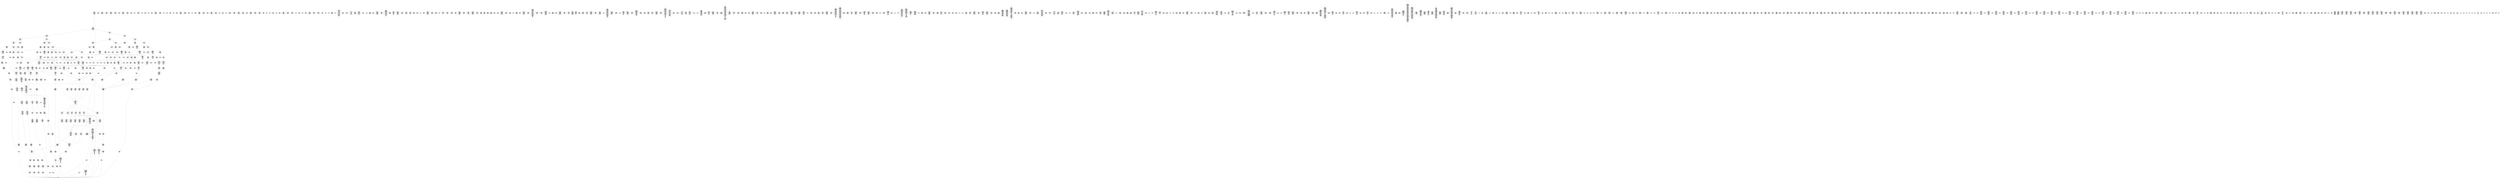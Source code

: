 /* Generated by GvGen v.1.0 (https://www.github.com/stricaud/gvgen) */

digraph G {
compound=true;
   node1 [label="[anywhere]"];
   node2 [label="# 0x0
PUSHX Data
PUSHX Data
MSTORE
PUSHX LogicData
CALLDATASIZE
LT
PUSHX Data
JUMPI
"];
   node3 [label="# 0xd
PUSHX Data
CALLDATALOAD
PUSHX BitData
SHR
PUSHX LogicData
GT
PUSHX Data
JUMPI
"];
   node4 [label="# 0x1e
PUSHX LogicData
GT
PUSHX Data
JUMPI
"];
   node5 [label="# 0x29
PUSHX LogicData
GT
PUSHX Data
JUMPI
"];
   node6 [label="# 0x34
PUSHX LogicData
EQ
PUSHX Data
JUMPI
"];
   node7 [label="# 0x3f
PUSHX LogicData
EQ
PUSHX Data
JUMPI
"];
   node8 [label="# 0x4a
PUSHX LogicData
EQ
PUSHX Data
JUMPI
"];
   node9 [label="# 0x55
PUSHX LogicData
EQ
PUSHX Data
JUMPI
"];
   node10 [label="# 0x60
PUSHX LogicData
EQ
PUSHX Data
JUMPI
"];
   node11 [label="# 0x6b
PUSHX Data
JUMP
"];
   node12 [label="# 0x6f
JUMPDEST
PUSHX LogicData
EQ
PUSHX Data
JUMPI
"];
   node13 [label="# 0x7b
PUSHX LogicData
EQ
PUSHX Data
JUMPI
"];
   node14 [label="# 0x86
PUSHX LogicData
EQ
PUSHX Data
JUMPI
"];
   node15 [label="# 0x91
PUSHX LogicData
EQ
PUSHX Data
JUMPI
"];
   node16 [label="# 0x9c
PUSHX Data
JUMP
"];
   node17 [label="# 0xa0
JUMPDEST
PUSHX LogicData
GT
PUSHX Data
JUMPI
"];
   node18 [label="# 0xac
PUSHX LogicData
EQ
PUSHX Data
JUMPI
"];
   node19 [label="# 0xb7
PUSHX LogicData
EQ
PUSHX Data
JUMPI
"];
   node20 [label="# 0xc2
PUSHX LogicData
EQ
PUSHX Data
JUMPI
"];
   node21 [label="# 0xcd
PUSHX LogicData
EQ
PUSHX Data
JUMPI
"];
   node22 [label="# 0xd8
PUSHX Data
JUMP
"];
   node23 [label="# 0xdc
JUMPDEST
PUSHX LogicData
EQ
PUSHX Data
JUMPI
"];
   node24 [label="# 0xe8
PUSHX LogicData
EQ
PUSHX Data
JUMPI
"];
   node25 [label="# 0xf3
PUSHX LogicData
EQ
PUSHX Data
JUMPI
"];
   node26 [label="# 0xfe
PUSHX LogicData
EQ
PUSHX Data
JUMPI
"];
   node27 [label="# 0x109
PUSHX Data
JUMP
"];
   node28 [label="# 0x10d
JUMPDEST
PUSHX LogicData
GT
PUSHX Data
JUMPI
"];
   node29 [label="# 0x119
PUSHX LogicData
GT
PUSHX Data
JUMPI
"];
   node30 [label="# 0x124
PUSHX LogicData
EQ
PUSHX Data
JUMPI
"];
   node31 [label="# 0x12f
PUSHX LogicData
EQ
PUSHX Data
JUMPI
"];
   node32 [label="# 0x13a
PUSHX LogicData
EQ
PUSHX Data
JUMPI
"];
   node33 [label="# 0x145
PUSHX LogicData
EQ
PUSHX Data
JUMPI
"];
   node34 [label="# 0x150
PUSHX Data
JUMP
"];
   node35 [label="# 0x154
JUMPDEST
PUSHX LogicData
EQ
PUSHX Data
JUMPI
"];
   node36 [label="# 0x160
PUSHX LogicData
EQ
PUSHX Data
JUMPI
"];
   node37 [label="# 0x16b
PUSHX LogicData
EQ
PUSHX Data
JUMPI
"];
   node38 [label="# 0x176
PUSHX LogicData
EQ
PUSHX Data
JUMPI
"];
   node39 [label="# 0x181
PUSHX Data
JUMP
"];
   node40 [label="# 0x185
JUMPDEST
PUSHX LogicData
GT
PUSHX Data
JUMPI
"];
   node41 [label="# 0x191
PUSHX LogicData
EQ
PUSHX Data
JUMPI
"];
   node42 [label="# 0x19c
PUSHX LogicData
EQ
PUSHX Data
JUMPI
"];
   node43 [label="# 0x1a7
PUSHX LogicData
EQ
PUSHX Data
JUMPI
"];
   node44 [label="# 0x1b2
PUSHX LogicData
EQ
PUSHX Data
JUMPI
"];
   node45 [label="# 0x1bd
PUSHX Data
JUMP
"];
   node46 [label="# 0x1c1
JUMPDEST
PUSHX LogicData
EQ
PUSHX Data
JUMPI
"];
   node47 [label="# 0x1cd
PUSHX LogicData
EQ
PUSHX Data
JUMPI
"];
   node48 [label="# 0x1d8
PUSHX LogicData
EQ
PUSHX Data
JUMPI
"];
   node49 [label="# 0x1e3
PUSHX LogicData
EQ
PUSHX Data
JUMPI
"];
   node50 [label="# 0x1ee
JUMPDEST
PUSHX Data
REVERT
"];
   node51 [label="# 0x1f3
JUMPDEST
CALLVALUE
ISZERO
PUSHX Data
JUMPI
"];
   node52 [label="# 0x1fb
PUSHX Data
REVERT
"];
   node53 [label="# 0x1ff
JUMPDEST
PUSHX Data
PUSHX ArithData
CALLDATASIZE
SUB
ADD
PUSHX Data
PUSHX Data
JUMP
"];
   node54 [label="# 0x215
JUMPDEST
PUSHX Data
JUMP
"];
   node55 [label="# 0x21a
JUMPDEST
PUSHX MemData
MLOAD
PUSHX Data
PUSHX Data
JUMP
"];
   node56 [label="# 0x227
JUMPDEST
PUSHX MemData
MLOAD
SUB
RETURN
"];
   node57 [label="# 0x230
JUMPDEST
CALLVALUE
ISZERO
PUSHX Data
JUMPI
"];
   node58 [label="# 0x238
PUSHX Data
REVERT
"];
   node59 [label="# 0x23c
JUMPDEST
PUSHX Data
PUSHX Data
JUMP
"];
   node60 [label="# 0x245
JUMPDEST
PUSHX MemData
MLOAD
PUSHX Data
PUSHX Data
JUMP
"];
   node61 [label="# 0x252
JUMPDEST
PUSHX MemData
MLOAD
SUB
RETURN
"];
   node62 [label="# 0x25b
JUMPDEST
CALLVALUE
ISZERO
PUSHX Data
JUMPI
"];
   node63 [label="# 0x263
PUSHX Data
REVERT
"];
   node64 [label="# 0x267
JUMPDEST
PUSHX Data
PUSHX ArithData
CALLDATASIZE
SUB
ADD
PUSHX Data
PUSHX Data
JUMP
"];
   node65 [label="# 0x27d
JUMPDEST
PUSHX Data
JUMP
"];
   node66 [label="# 0x282
JUMPDEST
PUSHX MemData
MLOAD
PUSHX Data
PUSHX Data
JUMP
"];
   node67 [label="# 0x28f
JUMPDEST
PUSHX MemData
MLOAD
SUB
RETURN
"];
   node68 [label="# 0x298
JUMPDEST
CALLVALUE
ISZERO
PUSHX Data
JUMPI
"];
   node69 [label="# 0x2a0
PUSHX Data
REVERT
"];
   node70 [label="# 0x2a4
JUMPDEST
PUSHX Data
PUSHX ArithData
CALLDATASIZE
SUB
ADD
PUSHX Data
PUSHX Data
JUMP
"];
   node71 [label="# 0x2ba
JUMPDEST
PUSHX Data
JUMP
"];
   node72 [label="# 0x2bf
JUMPDEST
STOP
"];
   node73 [label="# 0x2c1
JUMPDEST
CALLVALUE
ISZERO
PUSHX Data
JUMPI
"];
   node74 [label="# 0x2c9
PUSHX Data
REVERT
"];
   node75 [label="# 0x2cd
JUMPDEST
PUSHX Data
PUSHX Data
JUMP
"];
   node76 [label="# 0x2d6
JUMPDEST
PUSHX MemData
MLOAD
PUSHX Data
PUSHX Data
JUMP
"];
   node77 [label="# 0x2e3
JUMPDEST
PUSHX MemData
MLOAD
SUB
RETURN
"];
   node78 [label="# 0x2ec
JUMPDEST
PUSHX Data
PUSHX Data
JUMP
"];
   node79 [label="# 0x2f4
JUMPDEST
STOP
"];
   node80 [label="# 0x2f6
JUMPDEST
CALLVALUE
ISZERO
PUSHX Data
JUMPI
"];
   node81 [label="# 0x2fe
PUSHX Data
REVERT
"];
   node82 [label="# 0x302
JUMPDEST
PUSHX Data
PUSHX ArithData
CALLDATASIZE
SUB
ADD
PUSHX Data
PUSHX Data
JUMP
"];
   node83 [label="# 0x318
JUMPDEST
PUSHX Data
JUMP
"];
   node84 [label="# 0x31d
JUMPDEST
STOP
"];
   node85 [label="# 0x31f
JUMPDEST
CALLVALUE
ISZERO
PUSHX Data
JUMPI
"];
   node86 [label="# 0x327
PUSHX Data
REVERT
"];
   node87 [label="# 0x32b
JUMPDEST
PUSHX Data
PUSHX ArithData
CALLDATASIZE
SUB
ADD
PUSHX Data
PUSHX Data
JUMP
"];
   node88 [label="# 0x341
JUMPDEST
PUSHX Data
JUMP
"];
   node89 [label="# 0x346
JUMPDEST
PUSHX MemData
MLOAD
PUSHX Data
PUSHX Data
JUMP
"];
   node90 [label="# 0x353
JUMPDEST
PUSHX MemData
MLOAD
SUB
RETURN
"];
   node91 [label="# 0x35c
JUMPDEST
CALLVALUE
ISZERO
PUSHX Data
JUMPI
"];
   node92 [label="# 0x364
PUSHX Data
REVERT
"];
   node93 [label="# 0x368
JUMPDEST
PUSHX Data
PUSHX Data
JUMP
"];
   node94 [label="# 0x371
JUMPDEST
STOP
"];
   node95 [label="# 0x373
JUMPDEST
CALLVALUE
ISZERO
PUSHX Data
JUMPI
"];
   node96 [label="# 0x37b
PUSHX Data
REVERT
"];
   node97 [label="# 0x37f
JUMPDEST
PUSHX Data
PUSHX Data
JUMP
"];
   node98 [label="# 0x388
JUMPDEST
STOP
"];
   node99 [label="# 0x38a
JUMPDEST
CALLVALUE
ISZERO
PUSHX Data
JUMPI
"];
   node100 [label="# 0x392
PUSHX Data
REVERT
"];
   node101 [label="# 0x396
JUMPDEST
PUSHX Data
PUSHX ArithData
CALLDATASIZE
SUB
ADD
PUSHX Data
PUSHX Data
JUMP
"];
   node102 [label="# 0x3ac
JUMPDEST
PUSHX Data
JUMP
"];
   node103 [label="# 0x3b1
JUMPDEST
STOP
"];
   node104 [label="# 0x3b3
JUMPDEST
CALLVALUE
ISZERO
PUSHX Data
JUMPI
"];
   node105 [label="# 0x3bb
PUSHX Data
REVERT
"];
   node106 [label="# 0x3bf
JUMPDEST
PUSHX Data
PUSHX ArithData
CALLDATASIZE
SUB
ADD
PUSHX Data
PUSHX Data
JUMP
"];
   node107 [label="# 0x3d5
JUMPDEST
PUSHX Data
JUMP
"];
   node108 [label="# 0x3da
JUMPDEST
PUSHX MemData
MLOAD
PUSHX Data
PUSHX Data
JUMP
"];
   node109 [label="# 0x3e7
JUMPDEST
PUSHX MemData
MLOAD
SUB
RETURN
"];
   node110 [label="# 0x3f0
JUMPDEST
CALLVALUE
ISZERO
PUSHX Data
JUMPI
"];
   node111 [label="# 0x3f8
PUSHX Data
REVERT
"];
   node112 [label="# 0x3fc
JUMPDEST
PUSHX Data
PUSHX ArithData
CALLDATASIZE
SUB
ADD
PUSHX Data
PUSHX Data
JUMP
"];
   node113 [label="# 0x412
JUMPDEST
PUSHX Data
JUMP
"];
   node114 [label="# 0x417
JUMPDEST
STOP
"];
   node115 [label="# 0x419
JUMPDEST
CALLVALUE
ISZERO
PUSHX Data
JUMPI
"];
   node116 [label="# 0x421
PUSHX Data
REVERT
"];
   node117 [label="# 0x425
JUMPDEST
PUSHX Data
PUSHX ArithData
CALLDATASIZE
SUB
ADD
PUSHX Data
PUSHX Data
JUMP
"];
   node118 [label="# 0x43b
JUMPDEST
PUSHX Data
JUMP
"];
   node119 [label="# 0x440
JUMPDEST
PUSHX MemData
MLOAD
PUSHX Data
PUSHX Data
JUMP
"];
   node120 [label="# 0x44d
JUMPDEST
PUSHX MemData
MLOAD
SUB
RETURN
"];
   node121 [label="# 0x456
JUMPDEST
CALLVALUE
ISZERO
PUSHX Data
JUMPI
"];
   node122 [label="# 0x45e
PUSHX Data
REVERT
"];
   node123 [label="# 0x462
JUMPDEST
PUSHX Data
PUSHX ArithData
CALLDATASIZE
SUB
ADD
PUSHX Data
PUSHX Data
JUMP
"];
   node124 [label="# 0x478
JUMPDEST
PUSHX Data
JUMP
"];
   node125 [label="# 0x47d
JUMPDEST
PUSHX MemData
MLOAD
PUSHX Data
PUSHX Data
JUMP
"];
   node126 [label="# 0x48a
JUMPDEST
PUSHX MemData
MLOAD
SUB
RETURN
"];
   node127 [label="# 0x493
JUMPDEST
CALLVALUE
ISZERO
PUSHX Data
JUMPI
"];
   node128 [label="# 0x49b
PUSHX Data
REVERT
"];
   node129 [label="# 0x49f
JUMPDEST
PUSHX Data
PUSHX Data
JUMP
"];
   node130 [label="# 0x4a8
JUMPDEST
STOP
"];
   node131 [label="# 0x4aa
JUMPDEST
CALLVALUE
ISZERO
PUSHX Data
JUMPI
"];
   node132 [label="# 0x4b2
PUSHX Data
REVERT
"];
   node133 [label="# 0x4b6
JUMPDEST
PUSHX Data
PUSHX ArithData
CALLDATASIZE
SUB
ADD
PUSHX Data
PUSHX Data
JUMP
"];
   node134 [label="# 0x4cc
JUMPDEST
PUSHX Data
JUMP
"];
   node135 [label="# 0x4d1
JUMPDEST
STOP
"];
   node136 [label="# 0x4d3
JUMPDEST
CALLVALUE
ISZERO
PUSHX Data
JUMPI
"];
   node137 [label="# 0x4db
PUSHX Data
REVERT
"];
   node138 [label="# 0x4df
JUMPDEST
PUSHX Data
PUSHX Data
JUMP
"];
   node139 [label="# 0x4e8
JUMPDEST
PUSHX MemData
MLOAD
PUSHX Data
PUSHX Data
JUMP
"];
   node140 [label="# 0x4f5
JUMPDEST
PUSHX MemData
MLOAD
SUB
RETURN
"];
   node141 [label="# 0x4fe
JUMPDEST
CALLVALUE
ISZERO
PUSHX Data
JUMPI
"];
   node142 [label="# 0x506
PUSHX Data
REVERT
"];
   node143 [label="# 0x50a
JUMPDEST
PUSHX Data
PUSHX Data
JUMP
"];
   node144 [label="# 0x513
JUMPDEST
PUSHX MemData
MLOAD
PUSHX Data
PUSHX Data
JUMP
"];
   node145 [label="# 0x520
JUMPDEST
PUSHX MemData
MLOAD
SUB
RETURN
"];
   node146 [label="# 0x529
JUMPDEST
CALLVALUE
ISZERO
PUSHX Data
JUMPI
"];
   node147 [label="# 0x531
PUSHX Data
REVERT
"];
   node148 [label="# 0x535
JUMPDEST
PUSHX Data
PUSHX Data
JUMP
"];
   node149 [label="# 0x53e
JUMPDEST
PUSHX MemData
MLOAD
PUSHX Data
PUSHX Data
JUMP
"];
   node150 [label="# 0x54b
JUMPDEST
PUSHX MemData
MLOAD
SUB
RETURN
"];
   node151 [label="# 0x554
JUMPDEST
CALLVALUE
ISZERO
PUSHX Data
JUMPI
"];
   node152 [label="# 0x55c
PUSHX Data
REVERT
"];
   node153 [label="# 0x560
JUMPDEST
PUSHX Data
PUSHX ArithData
CALLDATASIZE
SUB
ADD
PUSHX Data
PUSHX Data
JUMP
"];
   node154 [label="# 0x576
JUMPDEST
PUSHX Data
JUMP
"];
   node155 [label="# 0x57b
JUMPDEST
PUSHX MemData
MLOAD
PUSHX Data
PUSHX Data
JUMP
"];
   node156 [label="# 0x588
JUMPDEST
PUSHX MemData
MLOAD
SUB
RETURN
"];
   node157 [label="# 0x591
JUMPDEST
CALLVALUE
ISZERO
PUSHX Data
JUMPI
"];
   node158 [label="# 0x599
PUSHX Data
REVERT
"];
   node159 [label="# 0x59d
JUMPDEST
PUSHX Data
PUSHX Data
JUMP
"];
   node160 [label="# 0x5a6
JUMPDEST
PUSHX MemData
MLOAD
PUSHX Data
PUSHX Data
JUMP
"];
   node161 [label="# 0x5b3
JUMPDEST
PUSHX MemData
MLOAD
SUB
RETURN
"];
   node162 [label="# 0x5bc
JUMPDEST
CALLVALUE
ISZERO
PUSHX Data
JUMPI
"];
   node163 [label="# 0x5c4
PUSHX Data
REVERT
"];
   node164 [label="# 0x5c8
JUMPDEST
PUSHX Data
PUSHX ArithData
CALLDATASIZE
SUB
ADD
PUSHX Data
PUSHX Data
JUMP
"];
   node165 [label="# 0x5de
JUMPDEST
PUSHX Data
JUMP
"];
   node166 [label="# 0x5e3
JUMPDEST
STOP
"];
   node167 [label="# 0x5e5
JUMPDEST
CALLVALUE
ISZERO
PUSHX Data
JUMPI
"];
   node168 [label="# 0x5ed
PUSHX Data
REVERT
"];
   node169 [label="# 0x5f1
JUMPDEST
PUSHX Data
PUSHX Data
JUMP
"];
   node170 [label="# 0x5fa
JUMPDEST
STOP
"];
   node171 [label="# 0x5fc
JUMPDEST
CALLVALUE
ISZERO
PUSHX Data
JUMPI
"];
   node172 [label="# 0x604
PUSHX Data
REVERT
"];
   node173 [label="# 0x608
JUMPDEST
PUSHX Data
PUSHX ArithData
CALLDATASIZE
SUB
ADD
PUSHX Data
PUSHX Data
JUMP
"];
   node174 [label="# 0x61e
JUMPDEST
PUSHX Data
JUMP
"];
   node175 [label="# 0x623
JUMPDEST
STOP
"];
   node176 [label="# 0x625
JUMPDEST
CALLVALUE
ISZERO
PUSHX Data
JUMPI
"];
   node177 [label="# 0x62d
PUSHX Data
REVERT
"];
   node178 [label="# 0x631
JUMPDEST
PUSHX Data
PUSHX ArithData
CALLDATASIZE
SUB
ADD
PUSHX Data
PUSHX Data
JUMP
"];
   node179 [label="# 0x647
JUMPDEST
PUSHX Data
JUMP
"];
   node180 [label="# 0x64c
JUMPDEST
PUSHX MemData
MLOAD
PUSHX Data
PUSHX Data
JUMP
"];
   node181 [label="# 0x659
JUMPDEST
PUSHX MemData
MLOAD
SUB
RETURN
"];
   node182 [label="# 0x662
JUMPDEST
CALLVALUE
ISZERO
PUSHX Data
JUMPI
"];
   node183 [label="# 0x66a
PUSHX Data
REVERT
"];
   node184 [label="# 0x66e
JUMPDEST
PUSHX Data
PUSHX Data
JUMP
"];
   node185 [label="# 0x677
JUMPDEST
PUSHX MemData
MLOAD
PUSHX Data
PUSHX Data
JUMP
"];
   node186 [label="# 0x684
JUMPDEST
PUSHX MemData
MLOAD
SUB
RETURN
"];
   node187 [label="# 0x68d
JUMPDEST
CALLVALUE
ISZERO
PUSHX Data
JUMPI
"];
   node188 [label="# 0x695
PUSHX Data
REVERT
"];
   node189 [label="# 0x699
JUMPDEST
PUSHX Data
PUSHX Data
JUMP
"];
   node190 [label="# 0x6a2
JUMPDEST
STOP
"];
   node191 [label="# 0x6a4
JUMPDEST
CALLVALUE
ISZERO
PUSHX Data
JUMPI
"];
   node192 [label="# 0x6ac
PUSHX Data
REVERT
"];
   node193 [label="# 0x6b0
JUMPDEST
PUSHX Data
PUSHX ArithData
CALLDATASIZE
SUB
ADD
PUSHX Data
PUSHX Data
JUMP
"];
   node194 [label="# 0x6c6
JUMPDEST
PUSHX Data
JUMP
"];
   node195 [label="# 0x6cb
JUMPDEST
STOP
"];
   node196 [label="# 0x6cd
JUMPDEST
CALLVALUE
ISZERO
PUSHX Data
JUMPI
"];
   node197 [label="# 0x6d5
PUSHX Data
REVERT
"];
   node198 [label="# 0x6d9
JUMPDEST
PUSHX Data
PUSHX ArithData
CALLDATASIZE
SUB
ADD
PUSHX Data
PUSHX Data
JUMP
"];
   node199 [label="# 0x6ef
JUMPDEST
PUSHX Data
JUMP
"];
   node200 [label="# 0x6f4
JUMPDEST
PUSHX MemData
MLOAD
PUSHX Data
PUSHX Data
JUMP
"];
   node201 [label="# 0x701
JUMPDEST
PUSHX MemData
MLOAD
SUB
RETURN
"];
   node202 [label="# 0x70a
JUMPDEST
CALLVALUE
ISZERO
PUSHX Data
JUMPI
"];
   node203 [label="# 0x712
PUSHX Data
REVERT
"];
   node204 [label="# 0x716
JUMPDEST
PUSHX Data
PUSHX Data
JUMP
"];
   node205 [label="# 0x71f
JUMPDEST
PUSHX MemData
MLOAD
PUSHX Data
PUSHX Data
JUMP
"];
   node206 [label="# 0x72c
JUMPDEST
PUSHX MemData
MLOAD
SUB
RETURN
"];
   node207 [label="# 0x735
JUMPDEST
CALLVALUE
ISZERO
PUSHX Data
JUMPI
"];
   node208 [label="# 0x73d
PUSHX Data
REVERT
"];
   node209 [label="# 0x741
JUMPDEST
PUSHX Data
PUSHX ArithData
CALLDATASIZE
SUB
ADD
PUSHX Data
PUSHX Data
JUMP
"];
   node210 [label="# 0x757
JUMPDEST
PUSHX Data
JUMP
"];
   node211 [label="# 0x75c
JUMPDEST
STOP
"];
   node212 [label="# 0x75e
JUMPDEST
CALLVALUE
ISZERO
PUSHX Data
JUMPI
"];
   node213 [label="# 0x766
PUSHX Data
REVERT
"];
   node214 [label="# 0x76a
JUMPDEST
PUSHX Data
PUSHX Data
JUMP
"];
   node215 [label="# 0x773
JUMPDEST
STOP
"];
   node216 [label="# 0x775
JUMPDEST
PUSHX Data
PUSHX Data
PUSHX Data
JUMP
"];
   node217 [label="# 0x780
JUMPDEST
JUMP
"];
   node218 [label="# 0x787
JUMPDEST
PUSHX Data
PUSHX StorData
SLOAD
PUSHX Data
PUSHX Data
JUMP
"];
   node219 [label="# 0x796
JUMPDEST
PUSHX ArithData
ADD
PUSHX ArithData
DIV
MUL
PUSHX ArithData
ADD
PUSHX MemData
MLOAD
ADD
PUSHX Data
MSTORE
MSTORE
PUSHX ArithData
ADD
SLOAD
PUSHX Data
PUSHX Data
JUMP
"];
   node220 [label="# 0x7c2
JUMPDEST
ISZERO
PUSHX Data
JUMPI
"];
   node221 [label="# 0x7c9
PUSHX LogicData
LT
PUSHX Data
JUMPI
"];
   node222 [label="# 0x7d1
PUSHX ArithData
SLOAD
DIV
MUL
MSTORE
PUSHX ArithData
ADD
PUSHX Data
JUMP
"];
   node223 [label="# 0x7e4
JUMPDEST
ADD
PUSHX Data
MSTORE
PUSHX Data
PUSHX Data
SHA3
"];
   node224 [label="# 0x7f2
JUMPDEST
SLOAD
MSTORE
PUSHX ArithData
ADD
PUSHX ArithData
ADD
GT
PUSHX Data
JUMPI
"];
   node225 [label="# 0x806
SUB
PUSHX BitData
AND
ADD
"];
   node226 [label="# 0x80f
JUMPDEST
JUMP
"];
   node227 [label="# 0x819
JUMPDEST
PUSHX Data
PUSHX Data
PUSHX Data
JUMP
"];
   node228 [label="# 0x824
JUMPDEST
PUSHX Data
JUMPI
"];
   node229 [label="# 0x829
PUSHX MemData
MLOAD
PUSHX Data
MSTORE
PUSHX ArithData
ADD
PUSHX Data
PUSHX Data
JUMP
"];
   node230 [label="# 0x85a
JUMPDEST
PUSHX MemData
MLOAD
SUB
REVERT
"];
   node231 [label="# 0x863
JUMPDEST
PUSHX Data
PUSHX ArithData
MSTORE
PUSHX ArithData
ADD
MSTORE
PUSHX ArithData
ADD
PUSHX Data
SHA3
PUSHX ArithData
SLOAD
PUSHX ArithData
EXP
DIV
PUSHX BitData
AND
JUMP
"];
   node232 [label="# 0x89e
JUMPDEST
PUSHX Data
PUSHX Data
PUSHX Data
JUMP
"];
   node233 [label="# 0x8a9
JUMPDEST
PUSHX BitData
AND
PUSHX BitData
AND
EQ
ISZERO
PUSHX Data
JUMPI
"];
   node234 [label="# 0x8e0
PUSHX MemData
MLOAD
PUSHX Data
MSTORE
PUSHX ArithData
ADD
PUSHX Data
PUSHX Data
JUMP
"];
   node235 [label="# 0x911
JUMPDEST
PUSHX MemData
MLOAD
SUB
REVERT
"];
   node236 [label="# 0x91a
JUMPDEST
PUSHX BitData
AND
PUSHX Data
PUSHX Data
JUMP
"];
   node237 [label="# 0x939
JUMPDEST
PUSHX BitData
AND
EQ
PUSHX Data
JUMPI
"];
   node238 [label="# 0x956
PUSHX Data
PUSHX Data
PUSHX Data
JUMP
"];
   node239 [label="# 0x962
JUMPDEST
PUSHX Data
JUMP
"];
   node240 [label="# 0x967
JUMPDEST
"];
   node241 [label="# 0x968
JUMPDEST
PUSHX Data
JUMPI
"];
   node242 [label="# 0x96d
PUSHX MemData
MLOAD
PUSHX Data
MSTORE
PUSHX ArithData
ADD
PUSHX Data
PUSHX Data
JUMP
"];
   node243 [label="# 0x99e
JUMPDEST
PUSHX MemData
MLOAD
SUB
REVERT
"];
   node244 [label="# 0x9a7
JUMPDEST
PUSHX Data
PUSHX Data
JUMP
"];
   node245 [label="# 0x9b1
JUMPDEST
JUMP
"];
   node246 [label="# 0x9b6
JUMPDEST
PUSHX Data
PUSHX StorData
SLOAD
JUMP
"];
   node247 [label="# 0x9c3
JUMPDEST
PUSHX LogicData
PUSHX StorData
SLOAD
EQ
ISZERO
PUSHX Data
JUMPI
"];
   node248 [label="# 0x9cf
PUSHX MemData
MLOAD
PUSHX Data
MSTORE
PUSHX ArithData
ADD
PUSHX Data
PUSHX Data
JUMP
"];
   node249 [label="# 0xa00
JUMPDEST
PUSHX MemData
MLOAD
SUB
REVERT
"];
   node250 [label="# 0xa09
JUMPDEST
PUSHX Data
PUSHX Data
SSTORE
PUSHX StorData
PUSHX ArithData
SLOAD
PUSHX ArithData
EXP
DIV
PUSHX BitData
AND
ISZERO
PUSHX Data
JUMPI
"];
   node251 [label="# 0xa27
PUSHX Data
PUSHX ArithData
CALLER
PUSHX BitData
AND
PUSHX BitData
AND
MSTORE
PUSHX ArithData
ADD
MSTORE
PUSHX ArithData
ADD
PUSHX Data
SHA3
PUSHX ArithData
SLOAD
PUSHX ArithData
EXP
DIV
PUSHX BitData
AND
PUSHX Data
JUMPI
"];
   node252 [label="# 0xa78
PUSHX MemData
MLOAD
PUSHX Data
MSTORE
PUSHX ArithData
ADD
PUSHX Data
PUSHX Data
JUMP
"];
   node253 [label="# 0xaa9
JUMPDEST
PUSHX MemData
MLOAD
SUB
REVERT
"];
   node254 [label="# 0xab2
JUMPDEST
PUSHX LogicData
PUSHX Data
PUSHX ArithData
CALLER
PUSHX BitData
AND
PUSHX BitData
AND
MSTORE
PUSHX ArithData
ADD
MSTORE
PUSHX ArithData
ADD
PUSHX Data
SHA3
PUSHX ArithData
PUSHX ArithData
EXP
SLOAD
PUSHX ArithData
MUL
NOT
AND
ISZERO
ISZERO
MUL
OR
SSTORE
PUSHX Data
JUMP
"];
   node255 [label="# 0xb0f
JUMPDEST
PUSHX StorData
PUSHX ArithData
SLOAD
PUSHX ArithData
EXP
DIV
PUSHX BitData
AND
PUSHX Data
JUMPI
"];
   node256 [label="# 0xb24
PUSHX MemData
MLOAD
PUSHX Data
MSTORE
PUSHX ArithData
ADD
PUSHX Data
PUSHX Data
JUMP
"];
   node257 [label="# 0xb55
JUMPDEST
PUSHX MemData
MLOAD
SUB
REVERT
"];
   node258 [label="# 0xb5e
JUMPDEST
"];
   node259 [label="# 0xb5f
JUMPDEST
PUSHX Data
PUSHX Data
PUSHX Data
PUSHX Data
JUMP
"];
   node260 [label="# 0xb6c
JUMPDEST
PUSHX Data
PUSHX Data
JUMP
"];
   node261 [label="# 0xb76
JUMPDEST
GT
ISZERO
PUSHX Data
JUMPI
"];
   node262 [label="# 0xb7d
PUSHX MemData
MLOAD
PUSHX Data
MSTORE
PUSHX ArithData
ADD
PUSHX Data
PUSHX Data
JUMP
"];
   node263 [label="# 0xbae
JUMPDEST
PUSHX MemData
MLOAD
SUB
REVERT
"];
   node264 [label="# 0xbb7
JUMPDEST
CALLVALUE
PUSHX LogicData
GT
ISZERO
PUSHX Data
JUMPI
"];
   node265 [label="# 0xbc8
PUSHX MemData
MLOAD
PUSHX Data
MSTORE
PUSHX ArithData
ADD
PUSHX Data
PUSHX Data
JUMP
"];
   node266 [label="# 0xbf9
JUMPDEST
PUSHX MemData
MLOAD
SUB
REVERT
"];
   node267 [label="# 0xc02
JUMPDEST
PUSHX Data
PUSHX Data
PUSHX Data
JUMP
"];
   node268 [label="# 0xc0c
JUMPDEST
PUSHX Data
CALLER
PUSHX Data
JUMP
"];
   node269 [label="# 0xc18
JUMPDEST
PUSHX Data
PUSHX Data
SSTORE
JUMP
"];
   node270 [label="# 0xc23
JUMPDEST
PUSHX Data
PUSHX Data
PUSHX Data
JUMP
"];
   node271 [label="# 0xc2e
JUMPDEST
PUSHX Data
JUMP
"];
   node272 [label="# 0xc34
JUMPDEST
PUSHX Data
JUMPI
"];
   node273 [label="# 0xc39
PUSHX MemData
MLOAD
PUSHX Data
MSTORE
PUSHX ArithData
ADD
PUSHX Data
PUSHX Data
JUMP
"];
   node274 [label="# 0xc6a
JUMPDEST
PUSHX MemData
MLOAD
SUB
REVERT
"];
   node275 [label="# 0xc73
JUMPDEST
PUSHX Data
PUSHX Data
JUMP
"];
   node276 [label="# 0xc7e
JUMPDEST
JUMP
"];
   node277 [label="# 0xc83
JUMPDEST
PUSHX Data
PUSHX Data
PUSHX Data
JUMP
"];
   node278 [label="# 0xc8e
JUMPDEST
LT
PUSHX Data
JUMPI
"];
   node279 [label="# 0xc95
PUSHX MemData
MLOAD
PUSHX Data
MSTORE
PUSHX ArithData
ADD
PUSHX Data
PUSHX Data
JUMP
"];
   node280 [label="# 0xcc6
JUMPDEST
PUSHX MemData
MLOAD
SUB
REVERT
"];
   node281 [label="# 0xccf
JUMPDEST
PUSHX Data
PUSHX ArithData
PUSHX BitData
AND
PUSHX BitData
AND
MSTORE
PUSHX ArithData
ADD
MSTORE
PUSHX ArithData
ADD
PUSHX Data
SHA3
PUSHX ArithData
MSTORE
PUSHX ArithData
ADD
MSTORE
PUSHX ArithData
ADD
PUSHX Data
SHA3
SLOAD
JUMP
"];
   node282 [label="# 0xd28
JUMPDEST
PUSHX Data
PUSHX Data
JUMP
"];
   node283 [label="# 0xd30
JUMPDEST
PUSHX BitData
AND
PUSHX Data
PUSHX Data
JUMP
"];
   node284 [label="# 0xd4e
JUMPDEST
PUSHX BitData
AND
EQ
PUSHX Data
JUMPI
"];
   node285 [label="# 0xd6a
PUSHX MemData
MLOAD
PUSHX Data
MSTORE
PUSHX ArithData
ADD
PUSHX Data
PUSHX Data
JUMP
"];
   node286 [label="# 0xd9b
JUMPDEST
PUSHX MemData
MLOAD
SUB
REVERT
"];
   node287 [label="# 0xda4
JUMPDEST
PUSHX Data
SELFBALANCE
CALLER
PUSHX BitData
AND
PUSHX ArithData
ISZERO
MUL
PUSHX MemData
MLOAD
PUSHX Data
PUSHX MemData
MLOAD
SUB
CALL
ISZERO
ISZERO
PUSHX Data
JUMPI
"];
   node288 [label="# 0xde6
RETURNDATASIZE
PUSHX Data
RETURNDATACOPY
RETURNDATASIZE
PUSHX Data
REVERT
"];
   node289 [label="# 0xdef
JUMPDEST
JUMP
"];
   node290 [label="# 0xdf3
JUMPDEST
PUSHX Data
PUSHX Data
JUMP
"];
   node291 [label="# 0xdfb
JUMPDEST
PUSHX BitData
AND
PUSHX Data
PUSHX Data
JUMP
"];
   node292 [label="# 0xe19
JUMPDEST
PUSHX BitData
AND
EQ
PUSHX Data
JUMPI
"];
   node293 [label="# 0xe35
PUSHX MemData
MLOAD
PUSHX Data
MSTORE
PUSHX ArithData
ADD
PUSHX Data
PUSHX Data
JUMP
"];
   node294 [label="# 0xe66
JUMPDEST
PUSHX MemData
MLOAD
SUB
REVERT
"];
   node295 [label="# 0xe6f
JUMPDEST
PUSHX LogicData
PUSHX StorData
PUSHX ArithData
PUSHX ArithData
EXP
SLOAD
PUSHX ArithData
MUL
NOT
AND
ISZERO
ISZERO
MUL
OR
SSTORE
JUMP
"];
   node296 [label="# 0xe8c
JUMPDEST
PUSHX Data
PUSHX MemData
MLOAD
PUSHX ArithData
ADD
PUSHX Data
MSTORE
PUSHX Data
MSTORE
PUSHX Data
JUMP
"];
   node297 [label="# 0xea7
JUMPDEST
JUMP
"];
   node298 [label="# 0xeac
JUMPDEST
PUSHX Data
PUSHX Data
PUSHX Data
JUMP
"];
   node299 [label="# 0xeb6
JUMPDEST
LT
PUSHX Data
JUMPI
"];
   node300 [label="# 0xebd
PUSHX MemData
MLOAD
PUSHX Data
MSTORE
PUSHX ArithData
ADD
PUSHX Data
PUSHX Data
JUMP
"];
   node301 [label="# 0xeee
JUMPDEST
PUSHX MemData
MLOAD
SUB
REVERT
"];
   node302 [label="# 0xef7
JUMPDEST
PUSHX StorData
SLOAD
LT
PUSHX Data
JUMPI
"];
   node303 [label="# 0xf03
PUSHX Data
PUSHX Data
MSTORE
PUSHX Data
PUSHX Data
MSTORE
PUSHX Data
PUSHX Data
REVERT
"];
   node304 [label="# 0xf31
JUMPDEST
PUSHX Data
MSTORE
PUSHX Data
PUSHX Data
SHA3
ADD
SLOAD
JUMP
"];
   node305 [label="# 0xf43
JUMPDEST
PUSHX Data
PUSHX Data
JUMP
"];
   node306 [label="# 0xf4b
JUMPDEST
PUSHX BitData
AND
PUSHX Data
PUSHX Data
JUMP
"];
   node307 [label="# 0xf69
JUMPDEST
PUSHX BitData
AND
EQ
PUSHX Data
JUMPI
"];
   node308 [label="# 0xf85
PUSHX MemData
MLOAD
PUSHX Data
MSTORE
PUSHX ArithData
ADD
PUSHX Data
PUSHX Data
JUMP
"];
   node309 [label="# 0xfb6
JUMPDEST
PUSHX MemData
MLOAD
SUB
REVERT
"];
   node310 [label="# 0xfbf
JUMPDEST
PUSHX Data
MLOAD
PUSHX ArithData
ADD
PUSHX Data
PUSHX Data
JUMP
"];
   node311 [label="# 0xfd5
JUMPDEST
JUMP
"];
   node312 [label="# 0xfd9
JUMPDEST
PUSHX Data
PUSHX Data
PUSHX ArithData
MSTORE
PUSHX ArithData
ADD
MSTORE
PUSHX ArithData
ADD
PUSHX Data
SHA3
PUSHX ArithData
SLOAD
PUSHX ArithData
EXP
DIV
PUSHX BitData
AND
PUSHX BitData
PUSHX BitData
AND
PUSHX BitData
AND
EQ
ISZERO
PUSHX Data
JUMPI
"];
   node313 [label="# 0x1048
PUSHX MemData
MLOAD
PUSHX Data
MSTORE
PUSHX ArithData
ADD
PUSHX Data
PUSHX Data
JUMP
"];
   node314 [label="# 0x1079
JUMPDEST
PUSHX MemData
MLOAD
SUB
REVERT
"];
   node315 [label="# 0x1082
JUMPDEST
JUMP
"];
   node316 [label="# 0x108b
JUMPDEST
PUSHX BitData
PUSHX BitData
AND
PUSHX BitData
AND
EQ
ISZERO
PUSHX Data
JUMPI
"];
   node317 [label="# 0x10c2
PUSHX MemData
MLOAD
PUSHX Data
MSTORE
PUSHX ArithData
ADD
PUSHX Data
PUSHX Data
JUMP
"];
   node318 [label="# 0x10f3
JUMPDEST
PUSHX MemData
MLOAD
SUB
REVERT
"];
   node319 [label="# 0x10fc
JUMPDEST
PUSHX Data
PUSHX ArithData
PUSHX BitData
AND
PUSHX BitData
AND
MSTORE
PUSHX ArithData
ADD
MSTORE
PUSHX ArithData
ADD
PUSHX Data
SHA3
SLOAD
JUMP
"];
   node320 [label="# 0x1143
JUMPDEST
PUSHX Data
PUSHX Data
JUMP
"];
   node321 [label="# 0x114b
JUMPDEST
PUSHX BitData
AND
PUSHX Data
PUSHX Data
JUMP
"];
   node322 [label="# 0x1169
JUMPDEST
PUSHX BitData
AND
EQ
PUSHX Data
JUMPI
"];
   node323 [label="# 0x1185
PUSHX MemData
MLOAD
PUSHX Data
MSTORE
PUSHX ArithData
ADD
PUSHX Data
PUSHX Data
JUMP
"];
   node324 [label="# 0x11b6
JUMPDEST
PUSHX MemData
MLOAD
SUB
REVERT
"];
   node325 [label="# 0x11bf
JUMPDEST
PUSHX Data
PUSHX Data
PUSHX Data
JUMP
"];
   node326 [label="# 0x11c9
JUMPDEST
JUMP
"];
   node327 [label="# 0x11cb
JUMPDEST
PUSHX Data
PUSHX Data
JUMP
"];
   node328 [label="# 0x11d3
JUMPDEST
PUSHX BitData
AND
PUSHX Data
PUSHX Data
JUMP
"];
   node329 [label="# 0x11f1
JUMPDEST
PUSHX BitData
AND
EQ
PUSHX Data
JUMPI
"];
   node330 [label="# 0x120d
PUSHX MemData
MLOAD
PUSHX Data
MSTORE
PUSHX ArithData
ADD
PUSHX Data
PUSHX Data
JUMP
"];
   node331 [label="# 0x123e
JUMPDEST
PUSHX MemData
MLOAD
SUB
REVERT
"];
   node332 [label="# 0x1247
JUMPDEST
PUSHX LogicData
PUSHX Data
PUSHX ArithData
PUSHX BitData
AND
PUSHX BitData
AND
MSTORE
PUSHX ArithData
ADD
MSTORE
PUSHX ArithData
ADD
PUSHX Data
SHA3
PUSHX ArithData
PUSHX ArithData
EXP
SLOAD
PUSHX ArithData
MUL
NOT
AND
ISZERO
ISZERO
MUL
OR
SSTORE
JUMP
"];
   node333 [label="# 0x12a2
JUMPDEST
PUSHX Data
JUMP
"];
   node334 [label="# 0x12ae
JUMPDEST
PUSHX Data
PUSHX StorData
PUSHX ArithData
SLOAD
PUSHX ArithData
EXP
DIV
PUSHX BitData
AND
JUMP
"];
   node335 [label="# 0x12d8
JUMPDEST
PUSHX Data
PUSHX StorData
SLOAD
PUSHX Data
PUSHX Data
JUMP
"];
   node336 [label="# 0x12e7
JUMPDEST
PUSHX ArithData
ADD
PUSHX ArithData
DIV
MUL
PUSHX ArithData
ADD
PUSHX MemData
MLOAD
ADD
PUSHX Data
MSTORE
MSTORE
PUSHX ArithData
ADD
SLOAD
PUSHX Data
PUSHX Data
JUMP
"];
   node337 [label="# 0x1313
JUMPDEST
ISZERO
PUSHX Data
JUMPI
"];
   node338 [label="# 0x131a
PUSHX LogicData
LT
PUSHX Data
JUMPI
"];
   node339 [label="# 0x1322
PUSHX ArithData
SLOAD
DIV
MUL
MSTORE
PUSHX ArithData
ADD
PUSHX Data
JUMP
"];
   node340 [label="# 0x1335
JUMPDEST
ADD
PUSHX Data
MSTORE
PUSHX Data
PUSHX Data
SHA3
"];
   node341 [label="# 0x1343
JUMPDEST
SLOAD
MSTORE
PUSHX ArithData
ADD
PUSHX ArithData
ADD
GT
PUSHX Data
JUMPI
"];
   node342 [label="# 0x1357
SUB
PUSHX BitData
AND
ADD
"];
   node343 [label="# 0x1360
JUMPDEST
JUMP
"];
   node344 [label="# 0x136a
JUMPDEST
PUSHX Data
PUSHX Data
MSTORE
PUSHX Data
MSTORE
PUSHX Data
PUSHX Data
SHA3
PUSHX ArithData
SLOAD
PUSHX ArithData
EXP
DIV
PUSHX BitData
AND
JUMP
"];
   node345 [label="# 0x138a
JUMPDEST
PUSHX StorData
PUSHX ArithData
SLOAD
PUSHX ArithData
EXP
DIV
PUSHX BitData
AND
JUMP
"];
   node346 [label="# 0x139d
JUMPDEST
PUSHX Data
PUSHX Data
JUMP
"];
   node347 [label="# 0x13a5
JUMPDEST
PUSHX BitData
AND
PUSHX BitData
AND
EQ
ISZERO
PUSHX Data
JUMPI
"];
   node348 [label="# 0x13d9
PUSHX MemData
MLOAD
PUSHX Data
MSTORE
PUSHX ArithData
ADD
PUSHX Data
PUSHX Data
JUMP
"];
   node349 [label="# 0x140a
JUMPDEST
PUSHX MemData
MLOAD
SUB
REVERT
"];
   node350 [label="# 0x1413
JUMPDEST
PUSHX Data
PUSHX Data
PUSHX Data
PUSHX Data
JUMP
"];
   node351 [label="# 0x1420
JUMPDEST
PUSHX BitData
AND
PUSHX BitData
AND
MSTORE
PUSHX ArithData
ADD
MSTORE
PUSHX ArithData
ADD
PUSHX Data
SHA3
PUSHX ArithData
PUSHX BitData
AND
PUSHX BitData
AND
MSTORE
PUSHX ArithData
ADD
MSTORE
PUSHX ArithData
ADD
PUSHX Data
SHA3
PUSHX ArithData
PUSHX ArithData
EXP
SLOAD
PUSHX ArithData
MUL
NOT
AND
ISZERO
ISZERO
MUL
OR
SSTORE
PUSHX BitData
AND
PUSHX Data
PUSHX Data
JUMP
"];
   node352 [label="# 0x14cd
JUMPDEST
PUSHX BitData
AND
PUSHX Data
PUSHX MemData
MLOAD
PUSHX Data
PUSHX Data
JUMP
"];
   node353 [label="# 0x1512
JUMPDEST
PUSHX MemData
MLOAD
SUB
LOGX
JUMP
"];
   node354 [label="# 0x151e
JUMPDEST
PUSHX Data
PUSHX Data
JUMP
"];
   node355 [label="# 0x1526
JUMPDEST
PUSHX BitData
AND
PUSHX Data
PUSHX Data
JUMP
"];
   node356 [label="# 0x1544
JUMPDEST
PUSHX BitData
AND
EQ
PUSHX Data
JUMPI
"];
   node357 [label="# 0x1560
PUSHX MemData
MLOAD
PUSHX Data
MSTORE
PUSHX ArithData
ADD
PUSHX Data
PUSHX Data
JUMP
"];
   node358 [label="# 0x1591
JUMPDEST
PUSHX MemData
MLOAD
SUB
REVERT
"];
   node359 [label="# 0x159a
JUMPDEST
PUSHX LogicData
PUSHX StorData
PUSHX ArithData
PUSHX ArithData
EXP
SLOAD
PUSHX ArithData
MUL
NOT
AND
ISZERO
ISZERO
MUL
OR
SSTORE
JUMP
"];
   node360 [label="# 0x15b7
JUMPDEST
PUSHX Data
PUSHX Data
PUSHX Data
JUMP
"];
   node361 [label="# 0x15c2
JUMPDEST
PUSHX Data
JUMP
"];
   node362 [label="# 0x15c8
JUMPDEST
PUSHX Data
JUMPI
"];
   node363 [label="# 0x15cd
PUSHX MemData
MLOAD
PUSHX Data
MSTORE
PUSHX ArithData
ADD
PUSHX Data
PUSHX Data
JUMP
"];
   node364 [label="# 0x15fe
JUMPDEST
PUSHX MemData
MLOAD
SUB
REVERT
"];
   node365 [label="# 0x1607
JUMPDEST
PUSHX Data
PUSHX Data
JUMP
"];
   node366 [label="# 0x1613
JUMPDEST
JUMP
"];
   node367 [label="# 0x1619
JUMPDEST
PUSHX Data
PUSHX Data
PUSHX Data
JUMP
"];
   node368 [label="# 0x1624
JUMPDEST
PUSHX Data
JUMPI
"];
   node369 [label="# 0x1629
PUSHX MemData
MLOAD
PUSHX Data
MSTORE
PUSHX ArithData
ADD
PUSHX Data
PUSHX Data
JUMP
"];
   node370 [label="# 0x165a
JUMPDEST
PUSHX MemData
MLOAD
SUB
REVERT
"];
   node371 [label="# 0x1663
JUMPDEST
PUSHX Data
PUSHX Data
PUSHX Data
JUMP
"];
   node372 [label="# 0x166d
JUMPDEST
PUSHX LogicData
MLOAD
GT
PUSHX Data
JUMPI
"];
   node373 [label="# 0x1679
PUSHX MemData
MLOAD
PUSHX ArithData
ADD
PUSHX Data
MSTORE
PUSHX Data
MSTORE
PUSHX Data
JUMP
"];
   node374 [label="# 0x168d
JUMPDEST
PUSHX Data
PUSHX Data
JUMP
"];
   node375 [label="# 0x1697
JUMPDEST
PUSHX MemData
MLOAD
PUSHX ArithData
ADD
PUSHX Data
PUSHX Data
JUMP
"];
   node376 [label="# 0x16a8
JUMPDEST
PUSHX MemData
MLOAD
PUSHX ArithData
SUB
SUB
MSTORE
PUSHX Data
MSTORE
"];
   node377 [label="# 0x16b8
JUMPDEST
JUMP
"];
   node378 [label="# 0x16c0
JUMPDEST
PUSHX Data
JUMP
"];
   node379 [label="# 0x16c6
JUMPDEST
PUSHX Data
PUSHX Data
JUMP
"];
   node380 [label="# 0x16ce
JUMPDEST
PUSHX BitData
AND
PUSHX Data
PUSHX Data
JUMP
"];
   node381 [label="# 0x16ec
JUMPDEST
PUSHX BitData
AND
EQ
PUSHX Data
JUMPI
"];
   node382 [label="# 0x1708
PUSHX MemData
MLOAD
PUSHX Data
MSTORE
PUSHX ArithData
ADD
PUSHX Data
PUSHX Data
JUMP
"];
   node383 [label="# 0x1739
JUMPDEST
PUSHX MemData
MLOAD
SUB
REVERT
"];
   node384 [label="# 0x1742
JUMPDEST
PUSHX LogicData
PUSHX StorData
PUSHX ArithData
PUSHX ArithData
EXP
SLOAD
PUSHX ArithData
MUL
NOT
AND
ISZERO
ISZERO
MUL
OR
SSTORE
JUMP
"];
   node385 [label="# 0x175f
JUMPDEST
PUSHX Data
PUSHX Data
JUMP
"];
   node386 [label="# 0x1767
JUMPDEST
PUSHX BitData
AND
PUSHX Data
PUSHX Data
JUMP
"];
   node387 [label="# 0x1785
JUMPDEST
PUSHX BitData
AND
EQ
PUSHX Data
JUMPI
"];
   node388 [label="# 0x17a1
PUSHX MemData
MLOAD
PUSHX Data
MSTORE
PUSHX ArithData
ADD
PUSHX Data
PUSHX Data
JUMP
"];
   node389 [label="# 0x17d2
JUMPDEST
PUSHX MemData
MLOAD
SUB
REVERT
"];
   node390 [label="# 0x17db
JUMPDEST
PUSHX LogicData
PUSHX Data
PUSHX ArithData
PUSHX BitData
AND
PUSHX BitData
AND
MSTORE
PUSHX ArithData
ADD
MSTORE
PUSHX ArithData
ADD
PUSHX Data
SHA3
PUSHX ArithData
PUSHX ArithData
EXP
SLOAD
PUSHX ArithData
MUL
NOT
AND
ISZERO
ISZERO
MUL
OR
SSTORE
JUMP
"];
   node391 [label="# 0x1836
JUMPDEST
PUSHX Data
PUSHX Data
PUSHX ArithData
PUSHX BitData
AND
PUSHX BitData
AND
MSTORE
PUSHX ArithData
ADD
MSTORE
PUSHX ArithData
ADD
PUSHX Data
SHA3
PUSHX ArithData
PUSHX BitData
AND
PUSHX BitData
AND
MSTORE
PUSHX ArithData
ADD
MSTORE
PUSHX ArithData
ADD
PUSHX Data
SHA3
PUSHX ArithData
SLOAD
PUSHX ArithData
EXP
DIV
PUSHX BitData
AND
JUMP
"];
   node392 [label="# 0x18ca
JUMPDEST
PUSHX StorData
PUSHX ArithData
SLOAD
PUSHX ArithData
EXP
DIV
PUSHX BitData
AND
JUMP
"];
   node393 [label="# 0x18dd
JUMPDEST
PUSHX Data
PUSHX Data
JUMP
"];
   node394 [label="# 0x18e5
JUMPDEST
PUSHX BitData
AND
PUSHX Data
PUSHX Data
JUMP
"];
   node395 [label="# 0x1903
JUMPDEST
PUSHX BitData
AND
EQ
PUSHX Data
JUMPI
"];
   node396 [label="# 0x191f
PUSHX MemData
MLOAD
PUSHX Data
MSTORE
PUSHX ArithData
ADD
PUSHX Data
PUSHX Data
JUMP
"];
   node397 [label="# 0x1950
JUMPDEST
PUSHX MemData
MLOAD
SUB
REVERT
"];
   node398 [label="# 0x1959
JUMPDEST
PUSHX BitData
PUSHX BitData
AND
PUSHX BitData
AND
EQ
ISZERO
PUSHX Data
JUMPI
"];
   node399 [label="# 0x198f
PUSHX MemData
MLOAD
PUSHX Data
MSTORE
PUSHX ArithData
ADD
PUSHX Data
PUSHX Data
JUMP
"];
   node400 [label="# 0x19c0
JUMPDEST
PUSHX MemData
MLOAD
SUB
REVERT
"];
   node401 [label="# 0x19c9
JUMPDEST
PUSHX Data
PUSHX Data
JUMP
"];
   node402 [label="# 0x19d2
JUMPDEST
JUMP
"];
   node403 [label="# 0x19d5
JUMPDEST
PUSHX Data
PUSHX Data
JUMP
"];
   node404 [label="# 0x19dd
JUMPDEST
PUSHX BitData
AND
PUSHX Data
PUSHX Data
JUMP
"];
   node405 [label="# 0x19fb
JUMPDEST
PUSHX BitData
AND
EQ
PUSHX Data
JUMPI
"];
   node406 [label="# 0x1a17
PUSHX MemData
MLOAD
PUSHX Data
MSTORE
PUSHX ArithData
ADD
PUSHX Data
PUSHX Data
JUMP
"];
   node407 [label="# 0x1a48
JUMPDEST
PUSHX MemData
MLOAD
SUB
REVERT
"];
   node408 [label="# 0x1a51
JUMPDEST
PUSHX LogicData
PUSHX StorData
PUSHX ArithData
PUSHX ArithData
EXP
SLOAD
PUSHX ArithData
MUL
NOT
AND
ISZERO
ISZERO
MUL
OR
SSTORE
JUMP
"];
   node409 [label="# 0x1a6e
JUMPDEST
PUSHX Data
PUSHX BitData
PUSHX BitData
NOT
AND
PUSHX BitData
NOT
AND
EQ
PUSHX Data
JUMPI
"];
   node410 [label="# 0x1ad7
PUSHX Data
PUSHX Data
JUMP
"];
   node411 [label="# 0x1ae0
JUMPDEST
"];
   node412 [label="# 0x1ae1
JUMPDEST
JUMP
"];
   node413 [label="# 0x1ae8
JUMPDEST
PUSHX BitData
PUSHX BitData
AND
PUSHX Data
PUSHX ArithData
MSTORE
PUSHX ArithData
ADD
MSTORE
PUSHX ArithData
ADD
PUSHX Data
SHA3
PUSHX ArithData
SLOAD
PUSHX ArithData
EXP
DIV
PUSHX BitData
AND
PUSHX BitData
AND
EQ
ISZERO
JUMP
"];
   node414 [label="# 0x1b54
JUMPDEST
PUSHX Data
CALLER
JUMP
"];
   node415 [label="# 0x1b5c
JUMPDEST
PUSHX Data
PUSHX ArithData
MSTORE
PUSHX ArithData
ADD
MSTORE
PUSHX ArithData
ADD
PUSHX Data
SHA3
PUSHX ArithData
PUSHX ArithData
EXP
SLOAD
PUSHX ArithData
MUL
NOT
AND
PUSHX BitData
AND
MUL
OR
SSTORE
PUSHX BitData
AND
PUSHX Data
PUSHX Data
JUMP
"];
   node416 [label="# 0x1bcf
JUMPDEST
PUSHX BitData
AND
PUSHX Data
PUSHX MemData
MLOAD
PUSHX MemData
MLOAD
SUB
LOGX
JUMP
"];
   node417 [label="# 0x1c15
JUMPDEST
PUSHX Data
PUSHX MemData
MLOAD
PUSHX ArithData
ADD
PUSHX Data
MSTORE
PUSHX Data
MSTORE
PUSHX Data
JUMP
"];
   node418 [label="# 0x1c2f
JUMPDEST
JUMP
"];
   node419 [label="# 0x1c33
JUMPDEST
PUSHX Data
PUSHX Data
PUSHX Data
JUMP
"];
   node420 [label="# 0x1c3e
JUMPDEST
PUSHX Data
JUMPI
"];
   node421 [label="# 0x1c43
PUSHX MemData
MLOAD
PUSHX Data
MSTORE
PUSHX ArithData
ADD
PUSHX Data
PUSHX Data
JUMP
"];
   node422 [label="# 0x1c74
JUMPDEST
PUSHX MemData
MLOAD
SUB
REVERT
"];
   node423 [label="# 0x1c7d
JUMPDEST
PUSHX Data
PUSHX Data
PUSHX Data
JUMP
"];
   node424 [label="# 0x1c88
JUMPDEST
PUSHX BitData
AND
PUSHX BitData
AND
EQ
PUSHX Data
JUMPI
"];
   node425 [label="# 0x1cbf
PUSHX BitData
AND
PUSHX Data
PUSHX Data
JUMP
"];
   node426 [label="# 0x1cdf
JUMPDEST
PUSHX BitData
AND
EQ
"];
   node427 [label="# 0x1cf7
JUMPDEST
PUSHX Data
JUMPI
"];
   node428 [label="# 0x1cfd
PUSHX Data
PUSHX Data
JUMP
"];
   node429 [label="# 0x1d07
JUMPDEST
"];
   node430 [label="# 0x1d08
JUMPDEST
JUMP
"];
   node431 [label="# 0x1d11
JUMPDEST
PUSHX BitData
AND
PUSHX Data
PUSHX Data
JUMP
"];
   node432 [label="# 0x1d31
JUMPDEST
PUSHX BitData
AND
EQ
PUSHX Data
JUMPI
"];
   node433 [label="# 0x1d4d
PUSHX MemData
MLOAD
PUSHX Data
MSTORE
PUSHX ArithData
ADD
PUSHX Data
PUSHX Data
JUMP
"];
   node434 [label="# 0x1d7e
JUMPDEST
PUSHX MemData
MLOAD
SUB
REVERT
"];
   node435 [label="# 0x1d87
JUMPDEST
PUSHX BitData
PUSHX BitData
AND
PUSHX BitData
AND
EQ
ISZERO
PUSHX Data
JUMPI
"];
   node436 [label="# 0x1dbd
PUSHX MemData
MLOAD
PUSHX Data
MSTORE
PUSHX ArithData
ADD
PUSHX Data
PUSHX Data
JUMP
"];
   node437 [label="# 0x1dee
JUMPDEST
PUSHX MemData
MLOAD
SUB
REVERT
"];
   node438 [label="# 0x1df7
JUMPDEST
PUSHX Data
PUSHX Data
JUMP
"];
   node439 [label="# 0x1e02
JUMPDEST
PUSHX Data
PUSHX Data
PUSHX Data
JUMP
"];
   node440 [label="# 0x1e0d
JUMPDEST
PUSHX Data
PUSHX Data
PUSHX ArithData
PUSHX BitData
AND
PUSHX BitData
AND
MSTORE
PUSHX ArithData
ADD
MSTORE
PUSHX ArithData
ADD
PUSHX Data
SHA3
PUSHX Data
SLOAD
PUSHX Data
PUSHX Data
JUMP
"];
   node441 [label="# 0x1e5d
JUMPDEST
SSTORE
PUSHX Data
PUSHX Data
PUSHX ArithData
PUSHX BitData
AND
PUSHX BitData
AND
MSTORE
PUSHX ArithData
ADD
MSTORE
PUSHX ArithData
ADD
PUSHX Data
SHA3
PUSHX Data
SLOAD
PUSHX Data
PUSHX Data
JUMP
"];
   node442 [label="# 0x1eb4
JUMPDEST
SSTORE
PUSHX Data
PUSHX ArithData
MSTORE
PUSHX ArithData
ADD
MSTORE
PUSHX ArithData
ADD
PUSHX Data
SHA3
PUSHX ArithData
PUSHX ArithData
EXP
SLOAD
PUSHX ArithData
MUL
NOT
AND
PUSHX BitData
AND
MUL
OR
SSTORE
PUSHX BitData
AND
PUSHX BitData
AND
PUSHX Data
PUSHX MemData
MLOAD
PUSHX MemData
MLOAD
SUB
LOGX
JUMP
"];
   node443 [label="# 0x1f6d
JUMPDEST
PUSHX Data
PUSHX StorData
PUSHX ArithData
SLOAD
PUSHX ArithData
EXP
DIV
PUSHX BitData
AND
PUSHX StorData
PUSHX ArithData
PUSHX ArithData
EXP
SLOAD
PUSHX ArithData
MUL
NOT
AND
PUSHX BitData
AND
MUL
OR
SSTORE
PUSHX BitData
AND
PUSHX BitData
AND
PUSHX Data
PUSHX MemData
MLOAD
PUSHX MemData
MLOAD
SUB
LOGX
JUMP
"];
   node444 [label="# 0x2033
JUMPDEST
PUSHX Data
PUSHX Data
JUMP
"];
   node445 [label="# 0x203e
JUMPDEST
PUSHX Data
PUSHX Data
JUMP
"];
   node446 [label="# 0x204a
JUMPDEST
PUSHX Data
JUMPI
"];
   node447 [label="# 0x204f
PUSHX MemData
MLOAD
PUSHX Data
MSTORE
PUSHX ArithData
ADD
PUSHX Data
PUSHX Data
JUMP
"];
   node448 [label="# 0x2080
JUMPDEST
PUSHX MemData
MLOAD
SUB
REVERT
"];
   node449 [label="# 0x2089
JUMPDEST
JUMP
"];
   node450 [label="# 0x208f
JUMPDEST
PUSHX Data
PUSHX StorData
SLOAD
PUSHX Data
PUSHX Data
JUMP
"];
   node451 [label="# 0x209e
JUMPDEST
PUSHX ArithData
ADD
PUSHX ArithData
DIV
MUL
PUSHX ArithData
ADD
PUSHX MemData
MLOAD
ADD
PUSHX Data
MSTORE
MSTORE
PUSHX ArithData
ADD
SLOAD
PUSHX Data
PUSHX Data
JUMP
"];
   node452 [label="# 0x20ca
JUMPDEST
ISZERO
PUSHX Data
JUMPI
"];
   node453 [label="# 0x20d1
PUSHX LogicData
LT
PUSHX Data
JUMPI
"];
   node454 [label="# 0x20d9
PUSHX ArithData
SLOAD
DIV
MUL
MSTORE
PUSHX ArithData
ADD
PUSHX Data
JUMP
"];
   node455 [label="# 0x20ec
JUMPDEST
ADD
PUSHX Data
MSTORE
PUSHX Data
PUSHX Data
SHA3
"];
   node456 [label="# 0x20fa
JUMPDEST
SLOAD
MSTORE
PUSHX ArithData
ADD
PUSHX ArithData
ADD
GT
PUSHX Data
JUMPI
"];
   node457 [label="# 0x210e
SUB
PUSHX BitData
AND
ADD
"];
   node458 [label="# 0x2117
JUMPDEST
JUMP
"];
   node459 [label="# 0x2121
JUMPDEST
PUSHX Data
PUSHX LogicData
EQ
ISZERO
PUSHX Data
JUMPI
"];
   node460 [label="# 0x212d
PUSHX MemData
MLOAD
PUSHX ArithData
ADD
PUSHX Data
MSTORE
PUSHX Data
MSTORE
PUSHX ArithData
ADD
PUSHX Data
MSTORE
PUSHX Data
JUMP
"];
   node461 [label="# 0x2169
JUMPDEST
PUSHX Data
PUSHX Data
"];
   node462 [label="# 0x2171
JUMPDEST
PUSHX LogicData
EQ
PUSHX Data
JUMPI
"];
   node463 [label="# 0x217a
PUSHX Data
PUSHX Data
JUMP
"];
   node464 [label="# 0x2184
JUMPDEST
PUSHX Data
PUSHX Data
PUSHX Data
JUMP
"];
   node465 [label="# 0x2194
JUMPDEST
PUSHX Data
JUMP
"];
   node466 [label="# 0x219b
JUMPDEST
PUSHX Data
PUSHX LogicData
GT
ISZERO
PUSHX Data
JUMPI
"];
   node467 [label="# 0x21af
PUSHX Data
PUSHX Data
MSTORE
PUSHX Data
PUSHX Data
MSTORE
PUSHX Data
PUSHX Data
REVERT
"];
   node468 [label="# 0x21dd
JUMPDEST
PUSHX MemData
MLOAD
MSTORE
PUSHX ArithData
ADD
PUSHX BitData
NOT
AND
PUSHX ArithData
ADD
ADD
PUSHX Data
MSTORE
ISZERO
PUSHX Data
JUMPI
"];
   node469 [label="# 0x21fb
PUSHX ArithData
ADD
PUSHX ArithData
MUL
CALLDATASIZE
CALLDATACOPY
ADD
"];
   node470 [label="# 0x220f
JUMPDEST
"];
   node471 [label="# 0x2213
JUMPDEST
PUSHX LogicData
EQ
PUSHX Data
JUMPI
"];
   node472 [label="# 0x221c
PUSHX Data
PUSHX Data
PUSHX Data
JUMP
"];
   node473 [label="# 0x2228
JUMPDEST
PUSHX Data
PUSHX Data
PUSHX Data
JUMP
"];
   node474 [label="# 0x2237
JUMPDEST
PUSHX Data
PUSHX Data
PUSHX Data
JUMP
"];
   node475 [label="# 0x2243
JUMPDEST
PUSHX BitData
SHL
MLOAD
LT
PUSHX Data
JUMPI
"];
   node476 [label="# 0x2251
PUSHX Data
PUSHX Data
MSTORE
PUSHX Data
PUSHX Data
MSTORE
PUSHX Data
PUSHX Data
REVERT
"];
   node477 [label="# 0x227f
JUMPDEST
PUSHX ArithData
ADD
ADD
PUSHX BitData
NOT
AND
PUSHX BitData
BYTE
MSTORE8
PUSHX Data
PUSHX Data
PUSHX Data
JUMP
"];
   node478 [label="# 0x22bb
JUMPDEST
PUSHX Data
JUMP
"];
   node479 [label="# 0x22c2
JUMPDEST
"];
   node480 [label="# 0x22c9
JUMPDEST
JUMP
"];
   node481 [label="# 0x22ce
JUMPDEST
PUSHX Data
PUSHX BitData
PUSHX BitData
NOT
AND
PUSHX BitData
NOT
AND
EQ
PUSHX Data
JUMPI
"];
   node482 [label="# 0x2337
PUSHX BitData
PUSHX BitData
NOT
AND
PUSHX BitData
NOT
AND
EQ
"];
   node483 [label="# 0x2399
JUMPDEST
PUSHX Data
JUMPI
"];
   node484 [label="# 0x239f
PUSHX Data
PUSHX Data
JUMP
"];
   node485 [label="# 0x23a8
JUMPDEST
"];
   node486 [label="# 0x23a9
JUMPDEST
JUMP
"];
   node487 [label="# 0x23b0
JUMPDEST
PUSHX Data
PUSHX Data
JUMP
"];
   node488 [label="# 0x23ba
JUMPDEST
PUSHX Data
PUSHX Data
PUSHX Data
JUMP
"];
   node489 [label="# 0x23c7
JUMPDEST
PUSHX Data
JUMPI
"];
   node490 [label="# 0x23cc
PUSHX MemData
MLOAD
PUSHX Data
MSTORE
PUSHX ArithData
ADD
PUSHX Data
PUSHX Data
JUMP
"];
   node491 [label="# 0x23fd
JUMPDEST
PUSHX MemData
MLOAD
SUB
REVERT
"];
   node492 [label="# 0x2406
JUMPDEST
JUMP
"];
   node493 [label="# 0x240b
JUMPDEST
PUSHX Data
PUSHX Data
JUMP
"];
   node494 [label="# 0x2416
JUMPDEST
JUMP
"];
   node495 [label="# 0x241b
JUMPDEST
PUSHX Data
PUSHX Data
PUSHX BitData
AND
PUSHX Data
JUMP
"];
   node496 [label="# 0x243c
JUMPDEST
ISZERO
PUSHX Data
JUMPI
"];
   node497 [label="# 0x2442
PUSHX BitData
AND
PUSHX Data
PUSHX Data
PUSHX Data
JUMP
"];
   node498 [label="# 0x2465
JUMPDEST
PUSHX MemData
MLOAD
PUSHX BitData
AND
PUSHX BitData
SHL
MSTORE
PUSHX ArithData
ADD
PUSHX Data
PUSHX Data
JUMP
"];
   node499 [label="# 0x2487
JUMPDEST
PUSHX Data
PUSHX MemData
MLOAD
SUB
PUSHX Data
EXTCODESIZE
ISZERO
ISZERO
PUSHX Data
JUMPI
"];
   node500 [label="# 0x249d
PUSHX Data
REVERT
"];
   node501 [label="# 0x24a1
JUMPDEST
GAS
CALL
ISZERO
PUSHX Data
JUMPI
"];
   node502 [label="# 0x24af
PUSHX MemData
MLOAD
RETURNDATASIZE
PUSHX BitData
NOT
PUSHX ArithData
ADD
AND
ADD
PUSHX Data
MSTORE
ADD
PUSHX Data
PUSHX Data
JUMP
"];
   node503 [label="# 0x24cf
JUMPDEST
PUSHX Data
"];
   node504 [label="# 0x24d2
JUMPDEST
PUSHX Data
JUMPI
"];
   node505 [label="# 0x24d7
RETURNDATASIZE
PUSHX LogicData
EQ
PUSHX Data
JUMPI
"];
   node506 [label="# 0x24e1
PUSHX MemData
MLOAD
PUSHX BitData
NOT
PUSHX ArithData
RETURNDATASIZE
ADD
AND
ADD
PUSHX Data
MSTORE
RETURNDATASIZE
MSTORE
RETURNDATASIZE
PUSHX Data
PUSHX ArithData
ADD
RETURNDATACOPY
PUSHX Data
JUMP
"];
   node507 [label="# 0x2502
JUMPDEST
PUSHX Data
"];
   node508 [label="# 0x2507
JUMPDEST
PUSHX LogicData
MLOAD
EQ
ISZERO
PUSHX Data
JUMPI
"];
   node509 [label="# 0x2513
PUSHX MemData
MLOAD
PUSHX Data
MSTORE
PUSHX ArithData
ADD
PUSHX Data
PUSHX Data
JUMP
"];
   node510 [label="# 0x2544
JUMPDEST
PUSHX MemData
MLOAD
SUB
REVERT
"];
   node511 [label="# 0x254d
JUMPDEST
MLOAD
PUSHX ArithData
ADD
REVERT
"];
   node512 [label="# 0x2555
JUMPDEST
PUSHX BitData
PUSHX BitData
SHL
PUSHX BitData
NOT
AND
PUSHX BitData
NOT
AND
EQ
PUSHX Data
JUMP
"];
   node513 [label="# 0x25a5
JUMPDEST
PUSHX Data
"];
   node514 [label="# 0x25aa
JUMPDEST
JUMP
"];
   node515 [label="# 0x25b2
JUMPDEST
PUSHX Data
PUSHX BitData
PUSHX BitData
NOT
AND
PUSHX BitData
NOT
AND
EQ
JUMP
"];
   node516 [label="# 0x261c
JUMPDEST
PUSHX BitData
PUSHX BitData
AND
PUSHX BitData
AND
EQ
ISZERO
PUSHX Data
JUMPI
"];
   node517 [label="# 0x2652
PUSHX MemData
MLOAD
PUSHX Data
MSTORE
PUSHX ArithData
ADD
PUSHX Data
PUSHX Data
JUMP
"];
   node518 [label="# 0x2683
JUMPDEST
PUSHX MemData
MLOAD
SUB
REVERT
"];
   node519 [label="# 0x268c
JUMPDEST
PUSHX Data
PUSHX Data
JUMP
"];
   node520 [label="# 0x2695
JUMPDEST
ISZERO
PUSHX Data
JUMPI
"];
   node521 [label="# 0x269b
PUSHX MemData
MLOAD
PUSHX Data
MSTORE
PUSHX ArithData
ADD
PUSHX Data
PUSHX Data
JUMP
"];
   node522 [label="# 0x26cc
JUMPDEST
PUSHX MemData
MLOAD
SUB
REVERT
"];
   node523 [label="# 0x26d5
JUMPDEST
PUSHX Data
PUSHX Data
PUSHX Data
JUMP
"];
   node524 [label="# 0x26e1
JUMPDEST
PUSHX Data
PUSHX Data
PUSHX ArithData
PUSHX BitData
AND
PUSHX BitData
AND
MSTORE
PUSHX ArithData
ADD
MSTORE
PUSHX ArithData
ADD
PUSHX Data
SHA3
PUSHX Data
SLOAD
PUSHX Data
PUSHX Data
JUMP
"];
   node525 [label="# 0x2731
JUMPDEST
SSTORE
PUSHX Data
PUSHX ArithData
MSTORE
PUSHX ArithData
ADD
MSTORE
PUSHX ArithData
ADD
PUSHX Data
SHA3
PUSHX ArithData
PUSHX ArithData
EXP
SLOAD
PUSHX ArithData
MUL
NOT
AND
PUSHX BitData
AND
MUL
OR
SSTORE
PUSHX BitData
AND
PUSHX BitData
PUSHX BitData
AND
PUSHX Data
PUSHX MemData
MLOAD
PUSHX MemData
MLOAD
SUB
LOGX
JUMP
"];
   node526 [label="# 0x27ea
JUMPDEST
PUSHX Data
PUSHX Data
JUMP
"];
   node527 [label="# 0x27f5
JUMPDEST
PUSHX BitData
PUSHX BitData
AND
PUSHX BitData
AND
EQ
ISZERO
PUSHX Data
JUMPI
"];
   node528 [label="# 0x282b
PUSHX Data
PUSHX Data
JUMP
"];
   node529 [label="# 0x2833
JUMPDEST
PUSHX Data
JUMP
"];
   node530 [label="# 0x2838
JUMPDEST
PUSHX BitData
AND
PUSHX BitData
AND
EQ
PUSHX Data
JUMPI
"];
   node531 [label="# 0x286c
PUSHX Data
PUSHX Data
JUMP
"];
   node532 [label="# 0x2875
JUMPDEST
"];
   node533 [label="# 0x2876
JUMPDEST
"];
   node534 [label="# 0x2877
JUMPDEST
PUSHX BitData
PUSHX BitData
AND
PUSHX BitData
AND
EQ
ISZERO
PUSHX Data
JUMPI
"];
   node535 [label="# 0x28ad
PUSHX Data
PUSHX Data
JUMP
"];
   node536 [label="# 0x28b5
JUMPDEST
PUSHX Data
JUMP
"];
   node537 [label="# 0x28ba
JUMPDEST
PUSHX BitData
AND
PUSHX BitData
AND
EQ
PUSHX Data
JUMPI
"];
   node538 [label="# 0x28ee
PUSHX Data
PUSHX Data
JUMP
"];
   node539 [label="# 0x28f7
JUMPDEST
"];
   node540 [label="# 0x28f8
JUMPDEST
"];
   node541 [label="# 0x28f9
JUMPDEST
JUMP
"];
   node542 [label="# 0x28fe
JUMPDEST
PUSHX Data
EXTCODESIZE
PUSHX LogicData
GT
JUMP
"];
   node543 [label="# 0x2911
JUMPDEST
JUMP
"];
   node544 [label="# 0x2916
JUMPDEST
PUSHX StorData
SLOAD
PUSHX Data
PUSHX ArithData
MSTORE
PUSHX ArithData
ADD
MSTORE
PUSHX ArithData
ADD
PUSHX Data
SHA3
SSTORE
PUSHX StorData
PUSHX ArithData
SLOAD
ADD
SSTORE
PUSHX ArithData
SUB
PUSHX Data
MSTORE
PUSHX Data
PUSHX Data
SHA3
ADD
PUSHX Data
SSTORE
JUMP
"];
   node545 [label="# 0x295f
JUMPDEST
PUSHX Data
PUSHX Data
PUSHX Data
PUSHX Data
JUMP
"];
   node546 [label="# 0x296c
JUMPDEST
PUSHX Data
PUSHX Data
JUMP
"];
   node547 [label="# 0x2976
JUMPDEST
PUSHX Data
PUSHX Data
PUSHX ArithData
MSTORE
PUSHX ArithData
ADD
MSTORE
PUSHX ArithData
ADD
PUSHX Data
SHA3
SLOAD
EQ
PUSHX Data
JUMPI
"];
   node548 [label="# 0x2998
PUSHX Data
PUSHX Data
PUSHX ArithData
PUSHX BitData
AND
PUSHX BitData
AND
MSTORE
PUSHX ArithData
ADD
MSTORE
PUSHX ArithData
ADD
PUSHX Data
SHA3
PUSHX ArithData
MSTORE
PUSHX ArithData
ADD
MSTORE
PUSHX ArithData
ADD
PUSHX Data
SHA3
SLOAD
PUSHX Data
PUSHX ArithData
PUSHX BitData
AND
PUSHX BitData
AND
MSTORE
PUSHX ArithData
ADD
MSTORE
PUSHX ArithData
ADD
PUSHX Data
SHA3
PUSHX ArithData
MSTORE
PUSHX ArithData
ADD
MSTORE
PUSHX ArithData
ADD
PUSHX Data
SHA3
SSTORE
PUSHX Data
PUSHX ArithData
MSTORE
PUSHX ArithData
ADD
MSTORE
PUSHX ArithData
ADD
PUSHX Data
SHA3
SSTORE
"];
   node549 [label="# 0x2a5b
JUMPDEST
PUSHX Data
PUSHX ArithData
MSTORE
PUSHX ArithData
ADD
MSTORE
PUSHX ArithData
ADD
PUSHX Data
SHA3
PUSHX Data
SSTORE
PUSHX Data
PUSHX ArithData
PUSHX BitData
AND
PUSHX BitData
AND
MSTORE
PUSHX ArithData
ADD
MSTORE
PUSHX ArithData
ADD
PUSHX Data
SHA3
PUSHX ArithData
MSTORE
PUSHX ArithData
ADD
MSTORE
PUSHX ArithData
ADD
PUSHX Data
SHA3
PUSHX Data
SSTORE
JUMP
"];
   node550 [label="# 0x2acc
JUMPDEST
PUSHX Data
PUSHX Data
PUSHX StorData
SLOAD
PUSHX Data
PUSHX Data
JUMP
"];
   node551 [label="# 0x2ae0
JUMPDEST
PUSHX Data
PUSHX Data
PUSHX ArithData
MSTORE
PUSHX ArithData
ADD
MSTORE
PUSHX ArithData
ADD
PUSHX Data
SHA3
SLOAD
PUSHX Data
PUSHX StorData
SLOAD
LT
PUSHX Data
JUMPI
"];
   node552 [label="# 0x2b08
PUSHX Data
PUSHX Data
MSTORE
PUSHX Data
PUSHX Data
MSTORE
PUSHX Data
PUSHX Data
REVERT
"];
   node553 [label="# 0x2b36
JUMPDEST
PUSHX Data
MSTORE
PUSHX Data
PUSHX Data
SHA3
ADD
SLOAD
PUSHX StorData
SLOAD
LT
PUSHX Data
JUMPI
"];
   node554 [label="# 0x2b50
PUSHX Data
PUSHX Data
MSTORE
PUSHX Data
PUSHX Data
MSTORE
PUSHX Data
PUSHX Data
REVERT
"];
   node555 [label="# 0x2b7e
JUMPDEST
PUSHX Data
MSTORE
PUSHX Data
PUSHX Data
SHA3
ADD
SSTORE
PUSHX Data
PUSHX ArithData
MSTORE
PUSHX ArithData
ADD
MSTORE
PUSHX ArithData
ADD
PUSHX Data
SHA3
SSTORE
PUSHX Data
PUSHX ArithData
MSTORE
PUSHX ArithData
ADD
MSTORE
PUSHX ArithData
ADD
PUSHX Data
SHA3
PUSHX Data
SSTORE
PUSHX StorData
SLOAD
PUSHX Data
JUMPI
"];
   node556 [label="# 0x2bc5
PUSHX Data
PUSHX Data
MSTORE
PUSHX Data
PUSHX Data
MSTORE
PUSHX Data
PUSHX Data
REVERT
"];
   node557 [label="# 0x2bf3
JUMPDEST
PUSHX ArithData
SUB
PUSHX Data
MSTORE
PUSHX Data
PUSHX Data
SHA3
ADD
PUSHX Data
SSTORE
SSTORE
JUMP
"];
   node558 [label="# 0x2c0f
JUMPDEST
PUSHX Data
PUSHX Data
PUSHX Data
JUMP
"];
   node559 [label="# 0x2c1a
JUMPDEST
PUSHX Data
PUSHX ArithData
PUSHX BitData
AND
PUSHX BitData
AND
MSTORE
PUSHX ArithData
ADD
MSTORE
PUSHX ArithData
ADD
PUSHX Data
SHA3
PUSHX ArithData
MSTORE
PUSHX ArithData
ADD
MSTORE
PUSHX ArithData
ADD
PUSHX Data
SHA3
SSTORE
PUSHX Data
PUSHX ArithData
MSTORE
PUSHX ArithData
ADD
MSTORE
PUSHX ArithData
ADD
PUSHX Data
SHA3
SSTORE
JUMP
"];
   node560 [label="# 0x2c8e
JUMPDEST
SLOAD
PUSHX Data
PUSHX Data
JUMP
"];
   node561 [label="# 0x2c9a
JUMPDEST
PUSHX Data
MSTORE
PUSHX Data
PUSHX Data
SHA3
PUSHX ArithData
ADD
PUSHX Data
DIV
ADD
PUSHX Data
JUMPI
"];
   node562 [label="# 0x2cb4
PUSHX Data
SSTORE
PUSHX Data
JUMP
"];
   node563 [label="# 0x2cbc
JUMPDEST
PUSHX LogicData
LT
PUSHX Data
JUMPI
"];
   node564 [label="# 0x2cc5
MLOAD
PUSHX BitData
NOT
AND
ADD
OR
SSTORE
PUSHX Data
JUMP
"];
   node565 [label="# 0x2cd5
JUMPDEST
ADD
PUSHX ArithData
ADD
SSTORE
ISZERO
PUSHX Data
JUMPI
"];
   node566 [label="# 0x2ce4
ADD
"];
   node567 [label="# 0x2ce7
JUMPDEST
GT
ISZERO
PUSHX Data
JUMPI
"];
   node568 [label="# 0x2cf0
MLOAD
SSTORE
PUSHX ArithData
ADD
PUSHX ArithData
ADD
PUSHX Data
JUMP
"];
   node569 [label="# 0x2d02
JUMPDEST
"];
   node570 [label="# 0x2d03
JUMPDEST
PUSHX Data
PUSHX Data
JUMP
"];
   node571 [label="# 0x2d10
JUMPDEST
JUMP
"];
   node572 [label="# 0x2d14
JUMPDEST
"];
   node573 [label="# 0x2d15
JUMPDEST
GT
ISZERO
PUSHX Data
JUMPI
"];
   node574 [label="# 0x2d1e
PUSHX Data
PUSHX Data
SSTORE
PUSHX ArithData
ADD
PUSHX Data
JUMP
"];
   node575 [label="# 0x2d2d
JUMPDEST
JUMP
"];
   node576 [label="# 0x2d31
JUMPDEST
PUSHX Data
PUSHX Data
PUSHX Data
PUSHX Data
JUMP
"];
   node577 [label="# 0x2d3f
JUMPDEST
PUSHX Data
JUMP
"];
   node578 [label="# 0x2d44
JUMPDEST
MSTORE
PUSHX ArithData
ADD
ADD
GT
ISZERO
PUSHX Data
JUMPI
"];
   node579 [label="# 0x2d58
PUSHX Data
REVERT
"];
   node580 [label="# 0x2d5c
JUMPDEST
PUSHX Data
PUSHX Data
JUMP
"];
   node581 [label="# 0x2d67
JUMPDEST
JUMP
"];
   node582 [label="# 0x2d6f
JUMPDEST
PUSHX Data
PUSHX Data
PUSHX Data
PUSHX Data
JUMP
"];
   node583 [label="# 0x2d7d
JUMPDEST
PUSHX Data
JUMP
"];
   node584 [label="# 0x2d82
JUMPDEST
MSTORE
PUSHX ArithData
ADD
ADD
GT
ISZERO
PUSHX Data
JUMPI
"];
   node585 [label="# 0x2d96
PUSHX Data
REVERT
"];
   node586 [label="# 0x2d9a
JUMPDEST
PUSHX Data
PUSHX Data
JUMP
"];
   node587 [label="# 0x2da5
JUMPDEST
JUMP
"];
   node588 [label="# 0x2dad
JUMPDEST
PUSHX Data
CALLDATALOAD
PUSHX Data
PUSHX Data
JUMP
"];
   node589 [label="# 0x2dbc
JUMPDEST
JUMP
"];
   node590 [label="# 0x2dc2
JUMPDEST
PUSHX Data
CALLDATALOAD
PUSHX Data
PUSHX Data
JUMP
"];
   node591 [label="# 0x2dd1
JUMPDEST
JUMP
"];
   node592 [label="# 0x2dd7
JUMPDEST
PUSHX Data
CALLDATALOAD
PUSHX Data
PUSHX Data
JUMP
"];
   node593 [label="# 0x2de6
JUMPDEST
JUMP
"];
   node594 [label="# 0x2dec
JUMPDEST
PUSHX Data
MLOAD
PUSHX Data
PUSHX Data
JUMP
"];
   node595 [label="# 0x2dfb
JUMPDEST
JUMP
"];
   node596 [label="# 0x2e01
JUMPDEST
PUSHX Data
PUSHX ArithData
ADD
SLT
PUSHX Data
JUMPI
"];
   node597 [label="# 0x2e0e
PUSHX Data
REVERT
"];
   node598 [label="# 0x2e12
JUMPDEST
CALLDATALOAD
PUSHX Data
PUSHX ArithData
ADD
PUSHX Data
JUMP
"];
   node599 [label="# 0x2e22
JUMPDEST
JUMP
"];
   node600 [label="# 0x2e2b
JUMPDEST
PUSHX Data
PUSHX ArithData
ADD
SLT
PUSHX Data
JUMPI
"];
   node601 [label="# 0x2e38
PUSHX Data
REVERT
"];
   node602 [label="# 0x2e3c
JUMPDEST
CALLDATALOAD
PUSHX Data
PUSHX ArithData
ADD
PUSHX Data
JUMP
"];
   node603 [label="# 0x2e4c
JUMPDEST
JUMP
"];
   node604 [label="# 0x2e55
JUMPDEST
PUSHX Data
CALLDATALOAD
PUSHX Data
PUSHX Data
JUMP
"];
   node605 [label="# 0x2e64
JUMPDEST
JUMP
"];
   node606 [label="# 0x2e6a
JUMPDEST
PUSHX Data
PUSHX LogicData
SUB
SLT
ISZERO
PUSHX Data
JUMPI
"];
   node607 [label="# 0x2e78
PUSHX Data
REVERT
"];
   node608 [label="# 0x2e7c
JUMPDEST
PUSHX ArithData
PUSHX Data
ADD
PUSHX Data
JUMP
"];
   node609 [label="# 0x2e8a
JUMPDEST
JUMP
"];
   node610 [label="# 0x2e93
JUMPDEST
PUSHX Data
PUSHX LogicData
SUB
SLT
ISZERO
PUSHX Data
JUMPI
"];
   node611 [label="# 0x2ea2
PUSHX Data
REVERT
"];
   node612 [label="# 0x2ea6
JUMPDEST
PUSHX ArithData
PUSHX Data
ADD
PUSHX Data
JUMP
"];
   node613 [label="# 0x2eb4
JUMPDEST
PUSHX ArithData
PUSHX Data
ADD
PUSHX Data
JUMP
"];
   node614 [label="# 0x2ec5
JUMPDEST
JUMP
"];
   node615 [label="# 0x2ecf
JUMPDEST
PUSHX Data
PUSHX Data
PUSHX LogicData
SUB
SLT
ISZERO
PUSHX Data
JUMPI
"];
   node616 [label="# 0x2ee0
PUSHX Data
REVERT
"];
   node617 [label="# 0x2ee4
JUMPDEST
PUSHX ArithData
PUSHX Data
ADD
PUSHX Data
JUMP
"];
   node618 [label="# 0x2ef2
JUMPDEST
PUSHX ArithData
PUSHX Data
ADD
PUSHX Data
JUMP
"];
   node619 [label="# 0x2f03
JUMPDEST
PUSHX ArithData
PUSHX Data
ADD
PUSHX Data
JUMP
"];
   node620 [label="# 0x2f14
JUMPDEST
JUMP
"];
   node621 [label="# 0x2f1e
JUMPDEST
PUSHX Data
PUSHX Data
PUSHX LogicData
SUB
SLT
ISZERO
PUSHX Data
JUMPI
"];
   node622 [label="# 0x2f30
PUSHX Data
REVERT
"];
   node623 [label="# 0x2f34
JUMPDEST
PUSHX ArithData
PUSHX Data
ADD
PUSHX Data
JUMP
"];
   node624 [label="# 0x2f42
JUMPDEST
PUSHX ArithData
PUSHX Data
ADD
PUSHX Data
JUMP
"];
   node625 [label="# 0x2f53
JUMPDEST
PUSHX ArithData
PUSHX Data
ADD
PUSHX Data
JUMP
"];
   node626 [label="# 0x2f64
JUMPDEST
PUSHX ArithData
ADD
CALLDATALOAD
PUSHX LogicData
GT
ISZERO
PUSHX Data
JUMPI
"];
   node627 [label="# 0x2f7d
PUSHX Data
REVERT
"];
   node628 [label="# 0x2f81
JUMPDEST
PUSHX Data
ADD
PUSHX Data
JUMP
"];
   node629 [label="# 0x2f8d
JUMPDEST
JUMP
"];
   node630 [label="# 0x2f99
JUMPDEST
PUSHX Data
PUSHX LogicData
SUB
SLT
ISZERO
PUSHX Data
JUMPI
"];
   node631 [label="# 0x2fa8
PUSHX Data
REVERT
"];
   node632 [label="# 0x2fac
JUMPDEST
PUSHX ArithData
PUSHX Data
ADD
PUSHX Data
JUMP
"];
   node633 [label="# 0x2fba
JUMPDEST
PUSHX ArithData
PUSHX Data
ADD
PUSHX Data
JUMP
"];
   node634 [label="# 0x2fcb
JUMPDEST
JUMP
"];
   node635 [label="# 0x2fd5
JUMPDEST
PUSHX Data
PUSHX LogicData
SUB
SLT
ISZERO
PUSHX Data
JUMPI
"];
   node636 [label="# 0x2fe4
PUSHX Data
REVERT
"];
   node637 [label="# 0x2fe8
JUMPDEST
PUSHX ArithData
PUSHX Data
ADD
PUSHX Data
JUMP
"];
   node638 [label="# 0x2ff6
JUMPDEST
PUSHX ArithData
PUSHX Data
ADD
PUSHX Data
JUMP
"];
   node639 [label="# 0x3007
JUMPDEST
JUMP
"];
   node640 [label="# 0x3011
JUMPDEST
PUSHX Data
PUSHX LogicData
SUB
SLT
ISZERO
PUSHX Data
JUMPI
"];
   node641 [label="# 0x301f
PUSHX Data
REVERT
"];
   node642 [label="# 0x3023
JUMPDEST
PUSHX ArithData
PUSHX Data
ADD
PUSHX Data
JUMP
"];
   node643 [label="# 0x3031
JUMPDEST
JUMP
"];
   node644 [label="# 0x303a
JUMPDEST
PUSHX Data
PUSHX LogicData
SUB
SLT
ISZERO
PUSHX Data
JUMPI
"];
   node645 [label="# 0x3048
PUSHX Data
REVERT
"];
   node646 [label="# 0x304c
JUMPDEST
PUSHX ArithData
PUSHX Data
ADD
PUSHX Data
JUMP
"];
   node647 [label="# 0x305a
JUMPDEST
JUMP
"];
   node648 [label="# 0x3063
JUMPDEST
PUSHX Data
PUSHX LogicData
SUB
SLT
ISZERO
PUSHX Data
JUMPI
"];
   node649 [label="# 0x3071
PUSHX Data
REVERT
"];
   node650 [label="# 0x3075
JUMPDEST
PUSHX ArithData
ADD
CALLDATALOAD
PUSHX LogicData
GT
ISZERO
PUSHX Data
JUMPI
"];
   node651 [label="# 0x308b
PUSHX Data
REVERT
"];
   node652 [label="# 0x308f
JUMPDEST
PUSHX Data
ADD
PUSHX Data
JUMP
"];
   node653 [label="# 0x309b
JUMPDEST
JUMP
"];
   node654 [label="# 0x30a4
JUMPDEST
PUSHX Data
PUSHX LogicData
SUB
SLT
ISZERO
PUSHX Data
JUMPI
"];
   node655 [label="# 0x30b2
PUSHX Data
REVERT
"];
   node656 [label="# 0x30b6
JUMPDEST
PUSHX ArithData
PUSHX Data
ADD
PUSHX Data
JUMP
"];
   node657 [label="# 0x30c4
JUMPDEST
JUMP
"];
   node658 [label="# 0x30cd
JUMPDEST
PUSHX Data
PUSHX Data
JUMP
"];
   node659 [label="# 0x30d6
JUMPDEST
MSTORE
JUMP
"];
   node660 [label="# 0x30dc
JUMPDEST
PUSHX Data
PUSHX Data
JUMP
"];
   node661 [label="# 0x30e5
JUMPDEST
MSTORE
JUMP
"];
   node662 [label="# 0x30eb
JUMPDEST
PUSHX Data
PUSHX Data
PUSHX Data
JUMP
"];
   node663 [label="# 0x30f6
JUMPDEST
PUSHX Data
PUSHX Data
JUMP
"];
   node664 [label="# 0x3100
JUMPDEST
PUSHX Data
PUSHX ArithData
ADD
PUSHX Data
JUMP
"];
   node665 [label="# 0x3110
JUMPDEST
PUSHX Data
PUSHX Data
JUMP
"];
   node666 [label="# 0x3119
JUMPDEST
ADD
JUMP
"];
   node667 [label="# 0x3124
JUMPDEST
PUSHX Data
PUSHX Data
PUSHX Data
JUMP
"];
   node668 [label="# 0x312f
JUMPDEST
PUSHX Data
PUSHX Data
JUMP
"];
   node669 [label="# 0x3139
JUMPDEST
PUSHX Data
PUSHX ArithData
ADD
PUSHX Data
JUMP
"];
   node670 [label="# 0x3149
JUMPDEST
PUSHX Data
PUSHX Data
JUMP
"];
   node671 [label="# 0x3152
JUMPDEST
ADD
JUMP
"];
   node672 [label="# 0x315d
JUMPDEST
PUSHX Data
PUSHX Data
PUSHX Data
JUMP
"];
   node673 [label="# 0x3168
JUMPDEST
PUSHX Data
PUSHX Data
JUMP
"];
   node674 [label="# 0x3172
JUMPDEST
PUSHX Data
PUSHX ArithData
ADD
PUSHX Data
JUMP
"];
   node675 [label="# 0x3182
JUMPDEST
ADD
JUMP
"];
   node676 [label="# 0x318e
JUMPDEST
PUSHX Data
PUSHX Data
PUSHX Data
PUSHX Data
JUMP
"];
   node677 [label="# 0x319b
JUMPDEST
PUSHX Data
PUSHX Data
JUMP
"];
   node678 [label="# 0x31a6
JUMPDEST
PUSHX ArithData
ADD
JUMP
"];
   node679 [label="# 0x31b1
JUMPDEST
PUSHX Data
PUSHX Data
PUSHX Data
PUSHX Data
JUMP
"];
   node680 [label="# 0x31be
JUMPDEST
PUSHX Data
PUSHX Data
JUMP
"];
   node681 [label="# 0x31c9
JUMPDEST
PUSHX ArithData
ADD
JUMP
"];
   node682 [label="# 0x31d4
JUMPDEST
PUSHX Data
PUSHX Data
PUSHX Data
PUSHX Data
JUMP
"];
   node683 [label="# 0x31e1
JUMPDEST
PUSHX Data
PUSHX Data
JUMP
"];
   node684 [label="# 0x31ec
JUMPDEST
PUSHX ArithData
ADD
JUMP
"];
   node685 [label="# 0x31f7
JUMPDEST
PUSHX Data
PUSHX Data
PUSHX Data
PUSHX Data
JUMP
"];
   node686 [label="# 0x3204
JUMPDEST
PUSHX Data
PUSHX Data
JUMP
"];
   node687 [label="# 0x320f
JUMPDEST
PUSHX ArithData
ADD
JUMP
"];
   node688 [label="# 0x321a
JUMPDEST
PUSHX Data
PUSHX Data
PUSHX Data
PUSHX Data
JUMP
"];
   node689 [label="# 0x3227
JUMPDEST
PUSHX Data
PUSHX Data
JUMP
"];
   node690 [label="# 0x3232
JUMPDEST
PUSHX ArithData
ADD
JUMP
"];
   node691 [label="# 0x323d
JUMPDEST
PUSHX Data
PUSHX Data
PUSHX Data
PUSHX Data
JUMP
"];
   node692 [label="# 0x324a
JUMPDEST
PUSHX Data
PUSHX Data
JUMP
"];
   node693 [label="# 0x3255
JUMPDEST
PUSHX ArithData
ADD
JUMP
"];
   node694 [label="# 0x3260
JUMPDEST
PUSHX Data
PUSHX Data
PUSHX Data
PUSHX Data
JUMP
"];
   node695 [label="# 0x326d
JUMPDEST
PUSHX Data
PUSHX Data
JUMP
"];
   node696 [label="# 0x3278
JUMPDEST
PUSHX ArithData
ADD
JUMP
"];
   node697 [label="# 0x3283
JUMPDEST
PUSHX Data
PUSHX Data
PUSHX Data
PUSHX Data
JUMP
"];
   node698 [label="# 0x3290
JUMPDEST
PUSHX Data
PUSHX Data
JUMP
"];
   node699 [label="# 0x329b
JUMPDEST
PUSHX ArithData
ADD
JUMP
"];
   node700 [label="# 0x32a6
JUMPDEST
PUSHX Data
PUSHX Data
PUSHX Data
PUSHX Data
JUMP
"];
   node701 [label="# 0x32b3
JUMPDEST
PUSHX Data
PUSHX Data
JUMP
"];
   node702 [label="# 0x32be
JUMPDEST
PUSHX ArithData
ADD
JUMP
"];
   node703 [label="# 0x32c9
JUMPDEST
PUSHX Data
PUSHX Data
PUSHX Data
PUSHX Data
JUMP
"];
   node704 [label="# 0x32d6
JUMPDEST
PUSHX Data
PUSHX Data
JUMP
"];
   node705 [label="# 0x32e1
JUMPDEST
PUSHX ArithData
ADD
JUMP
"];
   node706 [label="# 0x32ec
JUMPDEST
PUSHX Data
PUSHX Data
PUSHX Data
PUSHX Data
JUMP
"];
   node707 [label="# 0x32f9
JUMPDEST
PUSHX Data
PUSHX Data
JUMP
"];
   node708 [label="# 0x3304
JUMPDEST
PUSHX ArithData
ADD
JUMP
"];
   node709 [label="# 0x330f
JUMPDEST
PUSHX Data
PUSHX Data
PUSHX Data
PUSHX Data
JUMP
"];
   node710 [label="# 0x331c
JUMPDEST
PUSHX Data
PUSHX Data
JUMP
"];
   node711 [label="# 0x3327
JUMPDEST
PUSHX ArithData
ADD
JUMP
"];
   node712 [label="# 0x3332
JUMPDEST
PUSHX Data
PUSHX Data
PUSHX Data
PUSHX Data
JUMP
"];
   node713 [label="# 0x333f
JUMPDEST
PUSHX Data
PUSHX Data
JUMP
"];
   node714 [label="# 0x334a
JUMPDEST
PUSHX ArithData
ADD
JUMP
"];
   node715 [label="# 0x3355
JUMPDEST
PUSHX Data
PUSHX Data
PUSHX Data
PUSHX Data
JUMP
"];
   node716 [label="# 0x3362
JUMPDEST
PUSHX Data
PUSHX Data
JUMP
"];
   node717 [label="# 0x336d
JUMPDEST
PUSHX ArithData
ADD
JUMP
"];
   node718 [label="# 0x3378
JUMPDEST
PUSHX Data
PUSHX Data
PUSHX Data
PUSHX Data
JUMP
"];
   node719 [label="# 0x3385
JUMPDEST
PUSHX Data
PUSHX Data
JUMP
"];
   node720 [label="# 0x3390
JUMPDEST
PUSHX ArithData
ADD
JUMP
"];
   node721 [label="# 0x339b
JUMPDEST
PUSHX Data
PUSHX Data
PUSHX Data
PUSHX Data
JUMP
"];
   node722 [label="# 0x33a8
JUMPDEST
PUSHX Data
PUSHX Data
JUMP
"];
   node723 [label="# 0x33b3
JUMPDEST
PUSHX ArithData
ADD
JUMP
"];
   node724 [label="# 0x33be
JUMPDEST
PUSHX Data
PUSHX Data
PUSHX Data
PUSHX Data
JUMP
"];
   node725 [label="# 0x33cb
JUMPDEST
PUSHX Data
PUSHX Data
JUMP
"];
   node726 [label="# 0x33d6
JUMPDEST
PUSHX ArithData
ADD
JUMP
"];
   node727 [label="# 0x33e1
JUMPDEST
PUSHX Data
PUSHX Data
PUSHX Data
PUSHX Data
JUMP
"];
   node728 [label="# 0x33ee
JUMPDEST
PUSHX Data
PUSHX Data
JUMP
"];
   node729 [label="# 0x33f9
JUMPDEST
PUSHX ArithData
ADD
JUMP
"];
   node730 [label="# 0x3404
JUMPDEST
PUSHX Data
PUSHX Data
PUSHX Data
PUSHX Data
JUMP
"];
   node731 [label="# 0x3411
JUMPDEST
PUSHX Data
PUSHX Data
JUMP
"];
   node732 [label="# 0x341c
JUMPDEST
PUSHX ArithData
ADD
JUMP
"];
   node733 [label="# 0x3427
JUMPDEST
PUSHX Data
PUSHX Data
PUSHX Data
PUSHX Data
JUMP
"];
   node734 [label="# 0x3434
JUMPDEST
PUSHX Data
PUSHX Data
JUMP
"];
   node735 [label="# 0x343f
JUMPDEST
PUSHX ArithData
ADD
JUMP
"];
   node736 [label="# 0x344a
JUMPDEST
PUSHX Data
PUSHX Data
PUSHX Data
PUSHX Data
JUMP
"];
   node737 [label="# 0x3457
JUMPDEST
PUSHX Data
PUSHX Data
JUMP
"];
   node738 [label="# 0x3462
JUMPDEST
PUSHX ArithData
ADD
JUMP
"];
   node739 [label="# 0x346d
JUMPDEST
PUSHX Data
PUSHX Data
PUSHX Data
PUSHX Data
JUMP
"];
   node740 [label="# 0x347a
JUMPDEST
PUSHX Data
PUSHX Data
JUMP
"];
   node741 [label="# 0x3485
JUMPDEST
PUSHX ArithData
ADD
JUMP
"];
   node742 [label="# 0x3490
JUMPDEST
PUSHX Data
PUSHX Data
PUSHX Data
PUSHX Data
JUMP
"];
   node743 [label="# 0x349d
JUMPDEST
PUSHX Data
PUSHX Data
JUMP
"];
   node744 [label="# 0x34a8
JUMPDEST
PUSHX ArithData
ADD
JUMP
"];
   node745 [label="# 0x34b3
JUMPDEST
PUSHX Data
PUSHX Data
JUMP
"];
   node746 [label="# 0x34bc
JUMPDEST
MSTORE
JUMP
"];
   node747 [label="# 0x34c2
JUMPDEST
PUSHX Data
PUSHX Data
PUSHX Data
JUMP
"];
   node748 [label="# 0x34ce
JUMPDEST
PUSHX Data
PUSHX Data
JUMP
"];
   node749 [label="# 0x34da
JUMPDEST
JUMP
"];
   node750 [label="# 0x34e6
JUMPDEST
PUSHX Data
PUSHX ArithData
ADD
PUSHX Data
PUSHX ArithData
ADD
PUSHX Data
JUMP
"];
   node751 [label="# 0x34fb
JUMPDEST
JUMP
"];
   node752 [label="# 0x3501
JUMPDEST
PUSHX Data
PUSHX ArithData
ADD
PUSHX Data
PUSHX ArithData
ADD
PUSHX Data
JUMP
"];
   node753 [label="# 0x3516
JUMPDEST
PUSHX Data
PUSHX ArithData
ADD
PUSHX Data
JUMP
"];
   node754 [label="# 0x3523
JUMPDEST
PUSHX Data
PUSHX ArithData
ADD
PUSHX Data
JUMP
"];
   node755 [label="# 0x3530
JUMPDEST
SUB
PUSHX ArithData
ADD
MSTORE
PUSHX Data
PUSHX Data
JUMP
"];
   node756 [label="# 0x3542
JUMPDEST
JUMP
"];
   node757 [label="# 0x354d
JUMPDEST
PUSHX Data
PUSHX ArithData
ADD
PUSHX Data
PUSHX ArithData
ADD
PUSHX Data
JUMP
"];
   node758 [label="# 0x3562
JUMPDEST
JUMP
"];
   node759 [label="# 0x3568
JUMPDEST
PUSHX Data
PUSHX ArithData
ADD
SUB
PUSHX ArithData
ADD
MSTORE
PUSHX Data
PUSHX Data
JUMP
"];
   node760 [label="# 0x3582
JUMPDEST
JUMP
"];
   node761 [label="# 0x358a
JUMPDEST
PUSHX Data
PUSHX ArithData
ADD
SUB
PUSHX ArithData
ADD
MSTORE
PUSHX Data
PUSHX Data
JUMP
"];
   node762 [label="# 0x35a3
JUMPDEST
JUMP
"];
   node763 [label="# 0x35aa
JUMPDEST
PUSHX Data
PUSHX ArithData
ADD
SUB
PUSHX ArithData
ADD
MSTORE
PUSHX Data
PUSHX Data
JUMP
"];
   node764 [label="# 0x35c3
JUMPDEST
JUMP
"];
   node765 [label="# 0x35ca
JUMPDEST
PUSHX Data
PUSHX ArithData
ADD
SUB
PUSHX ArithData
ADD
MSTORE
PUSHX Data
PUSHX Data
JUMP
"];
   node766 [label="# 0x35e3
JUMPDEST
JUMP
"];
   node767 [label="# 0x35ea
JUMPDEST
PUSHX Data
PUSHX ArithData
ADD
SUB
PUSHX ArithData
ADD
MSTORE
PUSHX Data
PUSHX Data
JUMP
"];
   node768 [label="# 0x3603
JUMPDEST
JUMP
"];
   node769 [label="# 0x360a
JUMPDEST
PUSHX Data
PUSHX ArithData
ADD
SUB
PUSHX ArithData
ADD
MSTORE
PUSHX Data
PUSHX Data
JUMP
"];
   node770 [label="# 0x3623
JUMPDEST
JUMP
"];
   node771 [label="# 0x362a
JUMPDEST
PUSHX Data
PUSHX ArithData
ADD
SUB
PUSHX ArithData
ADD
MSTORE
PUSHX Data
PUSHX Data
JUMP
"];
   node772 [label="# 0x3643
JUMPDEST
JUMP
"];
   node773 [label="# 0x364a
JUMPDEST
PUSHX Data
PUSHX ArithData
ADD
SUB
PUSHX ArithData
ADD
MSTORE
PUSHX Data
PUSHX Data
JUMP
"];
   node774 [label="# 0x3663
JUMPDEST
JUMP
"];
   node775 [label="# 0x366a
JUMPDEST
PUSHX Data
PUSHX ArithData
ADD
SUB
PUSHX ArithData
ADD
MSTORE
PUSHX Data
PUSHX Data
JUMP
"];
   node776 [label="# 0x3683
JUMPDEST
JUMP
"];
   node777 [label="# 0x368a
JUMPDEST
PUSHX Data
PUSHX ArithData
ADD
SUB
PUSHX ArithData
ADD
MSTORE
PUSHX Data
PUSHX Data
JUMP
"];
   node778 [label="# 0x36a3
JUMPDEST
JUMP
"];
   node779 [label="# 0x36aa
JUMPDEST
PUSHX Data
PUSHX ArithData
ADD
SUB
PUSHX ArithData
ADD
MSTORE
PUSHX Data
PUSHX Data
JUMP
"];
   node780 [label="# 0x36c3
JUMPDEST
JUMP
"];
   node781 [label="# 0x36ca
JUMPDEST
PUSHX Data
PUSHX ArithData
ADD
SUB
PUSHX ArithData
ADD
MSTORE
PUSHX Data
PUSHX Data
JUMP
"];
   node782 [label="# 0x36e3
JUMPDEST
JUMP
"];
   node783 [label="# 0x36ea
JUMPDEST
PUSHX Data
PUSHX ArithData
ADD
SUB
PUSHX ArithData
ADD
MSTORE
PUSHX Data
PUSHX Data
JUMP
"];
   node784 [label="# 0x3703
JUMPDEST
JUMP
"];
   node785 [label="# 0x370a
JUMPDEST
PUSHX Data
PUSHX ArithData
ADD
SUB
PUSHX ArithData
ADD
MSTORE
PUSHX Data
PUSHX Data
JUMP
"];
   node786 [label="# 0x3723
JUMPDEST
JUMP
"];
   node787 [label="# 0x372a
JUMPDEST
PUSHX Data
PUSHX ArithData
ADD
SUB
PUSHX ArithData
ADD
MSTORE
PUSHX Data
PUSHX Data
JUMP
"];
   node788 [label="# 0x3743
JUMPDEST
JUMP
"];
   node789 [label="# 0x374a
JUMPDEST
PUSHX Data
PUSHX ArithData
ADD
SUB
PUSHX ArithData
ADD
MSTORE
PUSHX Data
PUSHX Data
JUMP
"];
   node790 [label="# 0x3763
JUMPDEST
JUMP
"];
   node791 [label="# 0x376a
JUMPDEST
PUSHX Data
PUSHX ArithData
ADD
SUB
PUSHX ArithData
ADD
MSTORE
PUSHX Data
PUSHX Data
JUMP
"];
   node792 [label="# 0x3783
JUMPDEST
JUMP
"];
   node793 [label="# 0x378a
JUMPDEST
PUSHX Data
PUSHX ArithData
ADD
SUB
PUSHX ArithData
ADD
MSTORE
PUSHX Data
PUSHX Data
JUMP
"];
   node794 [label="# 0x37a3
JUMPDEST
JUMP
"];
   node795 [label="# 0x37aa
JUMPDEST
PUSHX Data
PUSHX ArithData
ADD
SUB
PUSHX ArithData
ADD
MSTORE
PUSHX Data
PUSHX Data
JUMP
"];
   node796 [label="# 0x37c3
JUMPDEST
JUMP
"];
   node797 [label="# 0x37ca
JUMPDEST
PUSHX Data
PUSHX ArithData
ADD
SUB
PUSHX ArithData
ADD
MSTORE
PUSHX Data
PUSHX Data
JUMP
"];
   node798 [label="# 0x37e3
JUMPDEST
JUMP
"];
   node799 [label="# 0x37ea
JUMPDEST
PUSHX Data
PUSHX ArithData
ADD
SUB
PUSHX ArithData
ADD
MSTORE
PUSHX Data
PUSHX Data
JUMP
"];
   node800 [label="# 0x3803
JUMPDEST
JUMP
"];
   node801 [label="# 0x380a
JUMPDEST
PUSHX Data
PUSHX ArithData
ADD
SUB
PUSHX ArithData
ADD
MSTORE
PUSHX Data
PUSHX Data
JUMP
"];
   node802 [label="# 0x3823
JUMPDEST
JUMP
"];
   node803 [label="# 0x382a
JUMPDEST
PUSHX Data
PUSHX ArithData
ADD
SUB
PUSHX ArithData
ADD
MSTORE
PUSHX Data
PUSHX Data
JUMP
"];
   node804 [label="# 0x3843
JUMPDEST
JUMP
"];
   node805 [label="# 0x384a
JUMPDEST
PUSHX Data
PUSHX ArithData
ADD
SUB
PUSHX ArithData
ADD
MSTORE
PUSHX Data
PUSHX Data
JUMP
"];
   node806 [label="# 0x3863
JUMPDEST
JUMP
"];
   node807 [label="# 0x386a
JUMPDEST
PUSHX Data
PUSHX ArithData
ADD
PUSHX Data
PUSHX ArithData
ADD
PUSHX Data
JUMP
"];
   node808 [label="# 0x387f
JUMPDEST
JUMP
"];
   node809 [label="# 0x3885
JUMPDEST
PUSHX Data
PUSHX Data
PUSHX Data
JUMP
"];
   node810 [label="# 0x388f
JUMPDEST
PUSHX Data
PUSHX Data
JUMP
"];
   node811 [label="# 0x389b
JUMPDEST
JUMP
"];
   node812 [label="# 0x38a0
JUMPDEST
PUSHX Data
PUSHX MemData
MLOAD
JUMP
"];
   node813 [label="# 0x38aa
JUMPDEST
PUSHX Data
PUSHX LogicData
GT
ISZERO
PUSHX Data
JUMPI
"];
   node814 [label="# 0x38bd
PUSHX Data
PUSHX Data
JUMP
"];
   node815 [label="# 0x38c4
JUMPDEST
"];
   node816 [label="# 0x38c5
JUMPDEST
PUSHX Data
PUSHX Data
JUMP
"];
   node817 [label="# 0x38ce
JUMPDEST
PUSHX ArithData
ADD
JUMP
"];
   node818 [label="# 0x38db
JUMPDEST
PUSHX Data
PUSHX LogicData
GT
ISZERO
PUSHX Data
JUMPI
"];
   node819 [label="# 0x38ee
PUSHX Data
PUSHX Data
JUMP
"];
   node820 [label="# 0x38f5
JUMPDEST
"];
   node821 [label="# 0x38f6
JUMPDEST
PUSHX Data
PUSHX Data
JUMP
"];
   node822 [label="# 0x38ff
JUMPDEST
PUSHX ArithData
ADD
JUMP
"];
   node823 [label="# 0x390c
JUMPDEST
PUSHX Data
MLOAD
JUMP
"];
   node824 [label="# 0x3917
JUMPDEST
PUSHX Data
MLOAD
JUMP
"];
   node825 [label="# 0x3922
JUMPDEST
PUSHX Data
MSTORE
PUSHX ArithData
ADD
JUMP
"];
   node826 [label="# 0x3933
JUMPDEST
PUSHX Data
MSTORE
PUSHX ArithData
ADD
JUMP
"];
   node827 [label="# 0x3944
JUMPDEST
PUSHX Data
JUMP
"];
   node828 [label="# 0x394f
JUMPDEST
PUSHX Data
PUSHX Data
PUSHX Data
JUMP
"];
   node829 [label="# 0x395a
JUMPDEST
PUSHX Data
PUSHX Data
JUMP
"];
   node830 [label="# 0x3965
JUMPDEST
PUSHX ArithData
SUB
GT
ISZERO
PUSHX Data
JUMPI
"];
   node831 [label="# 0x3992
PUSHX Data
PUSHX Data
JUMP
"];
   node832 [label="# 0x3999
JUMPDEST
"];
   node833 [label="# 0x399a
JUMPDEST
ADD
JUMP
"];
   node834 [label="# 0x39a5
JUMPDEST
PUSHX Data
PUSHX Data
PUSHX Data
JUMP
"];
   node835 [label="# 0x39b0
JUMPDEST
PUSHX Data
PUSHX Data
JUMP
"];
   node836 [label="# 0x39bb
JUMPDEST
PUSHX Data
JUMPI
"];
   node837 [label="# 0x39c3
PUSHX Data
PUSHX Data
JUMP
"];
   node838 [label="# 0x39ca
JUMPDEST
"];
   node839 [label="# 0x39cb
JUMPDEST
DIV
JUMP
"];
   node840 [label="# 0x39d6
JUMPDEST
PUSHX Data
PUSHX Data
PUSHX Data
JUMP
"];
   node841 [label="# 0x39e1
JUMPDEST
PUSHX Data
PUSHX Data
JUMP
"];
   node842 [label="# 0x39ec
JUMPDEST
LT
ISZERO
PUSHX Data
JUMPI
"];
   node843 [label="# 0x39f7
PUSHX Data
PUSHX Data
JUMP
"];
   node844 [label="# 0x39fe
JUMPDEST
"];
   node845 [label="# 0x39ff
JUMPDEST
SUB
JUMP
"];
   node846 [label="# 0x3a0a
JUMPDEST
PUSHX Data
PUSHX Data
PUSHX Data
JUMP
"];
   node847 [label="# 0x3a15
JUMPDEST
JUMP
"];
   node848 [label="# 0x3a1c
JUMPDEST
PUSHX Data
ISZERO
ISZERO
JUMP
"];
   node849 [label="# 0x3a28
JUMPDEST
PUSHX Data
PUSHX BitData
AND
JUMP
"];
   node850 [label="# 0x3a54
JUMPDEST
PUSHX Data
PUSHX BitData
AND
JUMP
"];
   node851 [label="# 0x3a74
JUMPDEST
PUSHX Data
JUMP
"];
   node852 [label="# 0x3a7e
JUMPDEST
CALLDATACOPY
PUSHX Data
ADD
MSTORE
JUMP
"];
   node853 [label="# 0x3a8d
JUMPDEST
PUSHX Data
"];
   node854 [label="# 0x3a90
JUMPDEST
LT
ISZERO
PUSHX Data
JUMPI
"];
   node855 [label="# 0x3a99
ADD
MLOAD
ADD
MSTORE
PUSHX ArithData
ADD
PUSHX Data
JUMP
"];
   node856 [label="# 0x3aab
JUMPDEST
GT
ISZERO
PUSHX Data
JUMPI
"];
   node857 [label="# 0x3ab4
PUSHX Data
ADD
MSTORE
"];
   node858 [label="# 0x3aba
JUMPDEST
JUMP
"];
   node859 [label="# 0x3ac0
JUMPDEST
PUSHX Data
PUSHX Data
DIV
PUSHX BitData
AND
PUSHX Data
JUMPI
"];
   node860 [label="# 0x3ad2
PUSHX BitData
AND
"];
   node861 [label="# 0x3ad8
JUMPDEST
PUSHX LogicData
LT
EQ
ISZERO
PUSHX Data
JUMPI
"];
   node862 [label="# 0x3ae4
PUSHX Data
PUSHX Data
JUMP
"];
   node863 [label="# 0x3aeb
JUMPDEST
"];
   node864 [label="# 0x3aec
JUMPDEST
JUMP
"];
   node865 [label="# 0x3af2
JUMPDEST
PUSHX Data
PUSHX Data
JUMP
"];
   node866 [label="# 0x3afb
JUMPDEST
ADD
LT
PUSHX LogicData
GT
OR
ISZERO
PUSHX Data
JUMPI
"];
   node867 [label="# 0x3b12
PUSHX Data
PUSHX Data
JUMP
"];
   node868 [label="# 0x3b19
JUMPDEST
"];
   node869 [label="# 0x3b1a
JUMPDEST
PUSHX Data
MSTORE
JUMP
"];
   node870 [label="# 0x3b23
JUMPDEST
PUSHX Data
PUSHX Data
PUSHX Data
JUMP
"];
   node871 [label="# 0x3b2e
JUMPDEST
PUSHX LogicData
EQ
ISZERO
PUSHX Data
JUMPI
"];
   node872 [label="# 0x3b59
PUSHX Data
PUSHX Data
JUMP
"];
   node873 [label="# 0x3b60
JUMPDEST
"];
   node874 [label="# 0x3b61
JUMPDEST
PUSHX ArithData
ADD
JUMP
"];
   node875 [label="# 0x3b6c
JUMPDEST
PUSHX Data
PUSHX Data
PUSHX Data
JUMP
"];
   node876 [label="# 0x3b77
JUMPDEST
PUSHX Data
PUSHX Data
JUMP
"];
   node877 [label="# 0x3b82
JUMPDEST
PUSHX Data
JUMPI
"];
   node878 [label="# 0x3b8a
PUSHX Data
PUSHX Data
JUMP
"];
   node879 [label="# 0x3b91
JUMPDEST
"];
   node880 [label="# 0x3b92
JUMPDEST
MOD
JUMP
"];
   node881 [label="# 0x3b9d
JUMPDEST
PUSHX Data
PUSHX Data
MSTORE
PUSHX Data
PUSHX Data
MSTORE
PUSHX Data
PUSHX Data
REVERT
"];
   node882 [label="# 0x3bcc
JUMPDEST
PUSHX Data
PUSHX Data
MSTORE
PUSHX Data
PUSHX Data
MSTORE
PUSHX Data
PUSHX Data
REVERT
"];
   node883 [label="# 0x3bfb
JUMPDEST
PUSHX Data
PUSHX Data
MSTORE
PUSHX Data
PUSHX Data
MSTORE
PUSHX Data
PUSHX Data
REVERT
"];
   node884 [label="# 0x3c2a
JUMPDEST
PUSHX Data
PUSHX Data
MSTORE
PUSHX Data
PUSHX Data
MSTORE
PUSHX Data
PUSHX Data
REVERT
"];
   node885 [label="# 0x3c59
JUMPDEST
PUSHX Data
PUSHX BitData
NOT
PUSHX ArithData
ADD
AND
JUMP
"];
   node886 [label="# 0x3c6a
JUMPDEST
PUSHX Data
PUSHX ArithData
ADD
MSTORE
PUSHX Data
PUSHX ArithData
ADD
MSTORE
JUMP
"];
   node887 [label="# 0x3cb9
JUMPDEST
PUSHX Data
PUSHX ArithData
ADD
MSTORE
PUSHX Data
PUSHX ArithData
ADD
MSTORE
JUMP
"];
   node888 [label="# 0x3d08
JUMPDEST
PUSHX Data
PUSHX ArithData
ADD
MSTORE
PUSHX Data
PUSHX ArithData
ADD
MSTORE
JUMP
"];
   node889 [label="# 0x3d57
JUMPDEST
PUSHX Data
PUSHX ArithData
ADD
MSTORE
JUMP
"];
   node890 [label="# 0x3d80
JUMPDEST
PUSHX Data
PUSHX ArithData
ADD
MSTORE
PUSHX Data
PUSHX ArithData
ADD
MSTORE
JUMP
"];
   node891 [label="# 0x3dcf
JUMPDEST
PUSHX Data
PUSHX ArithData
ADD
MSTORE
JUMP
"];
   node892 [label="# 0x3df8
JUMPDEST
PUSHX Data
PUSHX ArithData
ADD
MSTORE
JUMP
"];
   node893 [label="# 0x3e21
JUMPDEST
PUSHX Data
PUSHX ArithData
ADD
MSTORE
PUSHX Data
PUSHX ArithData
ADD
MSTORE
JUMP
"];
   node894 [label="# 0x3e70
JUMPDEST
PUSHX Data
PUSHX ArithData
ADD
MSTORE
PUSHX Data
PUSHX ArithData
ADD
MSTORE
JUMP
"];
   node895 [label="# 0x3ebf
JUMPDEST
PUSHX Data
PUSHX ArithData
ADD
MSTORE
PUSHX Data
PUSHX ArithData
ADD
MSTORE
JUMP
"];
   node896 [label="# 0x3f0e
JUMPDEST
PUSHX Data
PUSHX ArithData
ADD
MSTORE
PUSHX Data
PUSHX ArithData
ADD
MSTORE
JUMP
"];
   node897 [label="# 0x3f5d
JUMPDEST
PUSHX Data
PUSHX ArithData
ADD
MSTORE
JUMP
"];
   node898 [label="# 0x3f86
JUMPDEST
PUSHX Data
PUSHX ArithData
ADD
MSTORE
JUMP
"];
   node899 [label="# 0x3faf
JUMPDEST
PUSHX Data
PUSHX ArithData
ADD
MSTORE
JUMP
"];
   node900 [label="# 0x3fd8
JUMPDEST
PUSHX Data
PUSHX ArithData
ADD
MSTORE
PUSHX Data
PUSHX ArithData
ADD
MSTORE
JUMP
"];
   node901 [label="# 0x4027
JUMPDEST
PUSHX Data
PUSHX ArithData
ADD
MSTORE
JUMP
"];
   node902 [label="# 0x4050
JUMPDEST
PUSHX Data
PUSHX ArithData
ADD
MSTORE
JUMP
"];
   node903 [label="# 0x4079
JUMPDEST
PUSHX Data
PUSHX ArithData
ADD
MSTORE
PUSHX Data
PUSHX ArithData
ADD
MSTORE
JUMP
"];
   node904 [label="# 0x40c8
JUMPDEST
PUSHX Data
PUSHX ArithData
ADD
MSTORE
PUSHX Data
PUSHX ArithData
ADD
MSTORE
JUMP
"];
   node905 [label="# 0x4117
JUMPDEST
PUSHX Data
PUSHX ArithData
ADD
MSTORE
PUSHX Data
PUSHX ArithData
ADD
MSTORE
JUMP
"];
   node906 [label="# 0x4166
JUMPDEST
PUSHX Data
PUSHX ArithData
ADD
MSTORE
PUSHX Data
PUSHX ArithData
ADD
MSTORE
JUMP
"];
   node907 [label="# 0x41b5
JUMPDEST
PUSHX Data
PUSHX ArithData
ADD
MSTORE
PUSHX Data
PUSHX ArithData
ADD
MSTORE
JUMP
"];
   node908 [label="# 0x4204
JUMPDEST
PUSHX Data
PUSHX ArithData
ADD
MSTORE
JUMP
"];
   node909 [label="# 0x422d
JUMPDEST
PUSHX Data
PUSHX Data
JUMP
"];
   node910 [label="# 0x4236
JUMPDEST
EQ
PUSHX Data
JUMPI
"];
   node911 [label="# 0x423d
PUSHX Data
REVERT
"];
   node912 [label="# 0x4241
JUMPDEST
JUMP
"];
   node913 [label="# 0x4244
JUMPDEST
PUSHX Data
PUSHX Data
JUMP
"];
   node914 [label="# 0x424d
JUMPDEST
EQ
PUSHX Data
JUMPI
"];
   node915 [label="# 0x4254
PUSHX Data
REVERT
"];
   node916 [label="# 0x4258
JUMPDEST
JUMP
"];
   node917 [label="# 0x425b
JUMPDEST
PUSHX Data
PUSHX Data
JUMP
"];
   node918 [label="# 0x4264
JUMPDEST
EQ
PUSHX Data
JUMPI
"];
   node919 [label="# 0x426b
PUSHX Data
REVERT
"];
   node920 [label="# 0x426f
JUMPDEST
JUMP
"];
   node921 [label="# 0x4272
JUMPDEST
PUSHX Data
PUSHX Data
JUMP
"];
   node922 [label="# 0x427b
JUMPDEST
EQ
PUSHX Data
JUMPI
"];
   node923 [label="# 0x4282
PUSHX Data
REVERT
"];
   node924 [label="# 0x4286
JUMPDEST
JUMP
"];
   node925 [label="# 0x4289
INVALID
"];
   node926 [label="# 0x428a
LOGX
PUSHX Data
INVALID
"];
   node927 [label="# 0x4292
SLT
SHA3
INVALID
"];
   node928 [label="# 0x4295
CALLVALUE
SELFDESTRUCT
"];
   node929 [label="# 0x4297
INVALID
"];
   node930 [label="# 0x4298
INVALID
"];
   node931 [label="# 0x4299
INVALID
"];
   node932 [label="# 0x429a
INVALID
"];
   node933 [label="# 0x429d
INVALID
"];
   node934 [label="# 0x429e
INVALID
"];
   node935 [label="# 0x429f
BYTE
CALLVALUE
INVALID
"];
   node936 [label="# 0x42a2
PUSHX Data
INVALID
"];
   node937 [label="# 0x42af
INVALID
"];
   node938 [label="# 0x42b0
INVALID
"];
   node939 [label="# 0x42b1
INVALID
"];
   node940 [label="# 0x42b3
ADDRESS
PUSHX Data
STOP
"];
   node941 [label="# 0x42bb
ADDMOD
DIV
STOP
"];
   node942 [label="# 0x42be
CALLER
"];
node2->node50;
node2->node3;
node3->node28;
node3->node4;
node4->node17;
node4->node5;
node5->node12;
node5->node6;
node6->node191;
node6->node7;
node7->node196;
node7->node8;
node8->node202;
node8->node9;
node9->node207;
node9->node10;
node10->node212;
node10->node11;
node11->node50;
node12->node171;
node12->node13;
node13->node176;
node13->node14;
node14->node182;
node14->node15;
node15->node187;
node15->node16;
node16->node50;
node17->node23;
node17->node18;
node18->node151;
node18->node19;
node19->node157;
node19->node20;
node20->node162;
node20->node21;
node21->node167;
node21->node22;
node22->node50;
node23->node131;
node23->node24;
node24->node136;
node24->node25;
node25->node141;
node25->node26;
node26->node146;
node26->node27;
node27->node50;
node28->node40;
node28->node29;
node29->node35;
node29->node30;
node30->node110;
node30->node31;
node31->node115;
node31->node32;
node32->node121;
node32->node33;
node33->node127;
node33->node34;
node34->node50;
node35->node91;
node35->node36;
node36->node95;
node36->node37;
node37->node99;
node37->node38;
node38->node104;
node38->node39;
node39->node50;
node40->node46;
node40->node41;
node41->node73;
node41->node42;
node42->node78;
node42->node43;
node43->node80;
node43->node44;
node44->node85;
node44->node45;
node45->node50;
node46->node51;
node46->node47;
node47->node57;
node47->node48;
node48->node62;
node48->node49;
node49->node68;
node49->node50;
node51->node53;
node51->node52;
node53->node640;
node57->node59;
node57->node58;
node59->node218;
node62->node64;
node62->node63;
node64->node654;
node68->node70;
node68->node69;
node70->node635;
node73->node75;
node73->node74;
node75->node246;
node76->node807;
node78->node247;
node80->node82;
node80->node81;
node82->node615;
node85->node87;
node85->node86;
node87->node635;
node91->node93;
node91->node92;
node93->node282;
node95->node97;
node95->node96;
node97->node290;
node99->node101;
node99->node100;
node101->node615;
node104->node106;
node104->node105;
node106->node654;
node110->node112;
node110->node111;
node112->node648;
node115->node117;
node115->node116;
node117->node654;
node121->node123;
node121->node122;
node123->node606;
node127->node129;
node127->node128;
node129->node320;
node131->node133;
node131->node132;
node133->node606;
node136->node138;
node136->node137;
node138->node333;
node139->node807;
node141->node143;
node141->node142;
node143->node334;
node144->node750;
node146->node148;
node146->node147;
node148->node335;
node151->node153;
node151->node152;
node153->node606;
node157->node159;
node157->node158;
node159->node345;
node160->node757;
node162->node164;
node162->node163;
node164->node630;
node167->node169;
node167->node168;
node169->node354;
node171->node173;
node171->node172;
node173->node621;
node176->node178;
node176->node177;
node178->node654;
node182->node184;
node182->node183;
node184->node378;
node185->node807;
node187->node189;
node187->node188;
node189->node379;
node191->node193;
node191->node192;
node193->node606;
node196->node198;
node196->node197;
node198->node610;
node202->node204;
node202->node203;
node204->node392;
node205->node757;
node207->node209;
node207->node208;
node209->node606;
node212->node214;
node212->node213;
node214->node403;
node218->node859;
node246->node260;
node246->node76;
node247->node250;
node247->node248;
node248->node805;
node250->node255;
node250->node251;
node251->node254;
node251->node252;
node252->node783;
node254->node259;
node255->node258;
node255->node256;
node256->node773;
node258->node259;
node259->node246;
node260->node828;
node282->node414;
node283->node334;
node284->node287;
node284->node285;
node285->node793;
node287->node289;
node287->node288;
node289->node1;
node290->node414;
node291->node334;
node292->node295;
node292->node293;
node293->node793;
node295->node1;
node320->node414;
node321->node334;
node322->node325;
node322->node323;
node323->node793;
node325->node443;
node326->node1;
node333->node139;
node334->node405;
node334->node381;
node334->node356;
node334->node144;
node334->node322;
node334->node292;
node334->node284;
node335->node859;
node345->node160;
node354->node414;
node355->node334;
node356->node359;
node356->node357;
node357->node793;
node359->node1;
node378->node185;
node379->node414;
node380->node334;
node381->node384;
node381->node382;
node382->node793;
node384->node1;
node392->node205;
node403->node414;
node404->node334;
node405->node408;
node405->node406;
node406->node793;
node408->node1;
node414->node404;
node414->node380;
node414->node355;
node414->node321;
node414->node291;
node414->node283;
node443->node326;
node582->node818;
node588->node909;
node592->node917;
node600->node602;
node600->node601;
node602->node582;
node604->node921;
node606->node608;
node606->node607;
node608->node588;
node610->node612;
node610->node611;
node612->node588;
node615->node617;
node615->node616;
node617->node588;
node621->node623;
node621->node622;
node623->node588;
node630->node632;
node630->node631;
node632->node588;
node635->node637;
node635->node636;
node637->node588;
node640->node642;
node640->node641;
node642->node592;
node648->node650;
node648->node649;
node650->node652;
node650->node651;
node652->node600;
node654->node656;
node654->node655;
node656->node604;
node658->node846;
node660->node848;
node661->node1;
node694->node826;
node695->node892;
node696->node1;
node709->node826;
node710->node897;
node711->node1;
node724->node826;
node725->node902;
node726->node1;
node742->node826;
node743->node908;
node744->node1;
node745->node851;
node746->node1;
node750->node658;
node757->node660;
node773->node694;
node783->node709;
node793->node724;
node805->node742;
node807->node745;
node818->node821;
node818->node819;
node819->node884;
node821->node885;
node822->node1;
node826->node725;
node826->node743;
node826->node710;
node826->node695;
node828->node851;
node829->node851;
node846->node850;
node847->node1;
node848->node661;
node849->node918;
node850->node847;
node851->node1;
node851->node746;
node851->node922;
node851->node829;
node859->node861;
node859->node860;
node860->node861;
node861->node864;
node861->node862;
node862->node883;
node864->node1;
node885->node822;
node892->node696;
node897->node711;
node902->node726;
node908->node744;
node909->node846;
node917->node849;
node918->node920;
node918->node919;
node920->node1;
node921->node851;
node922->node924;
node922->node923;
node924->node1;
}
